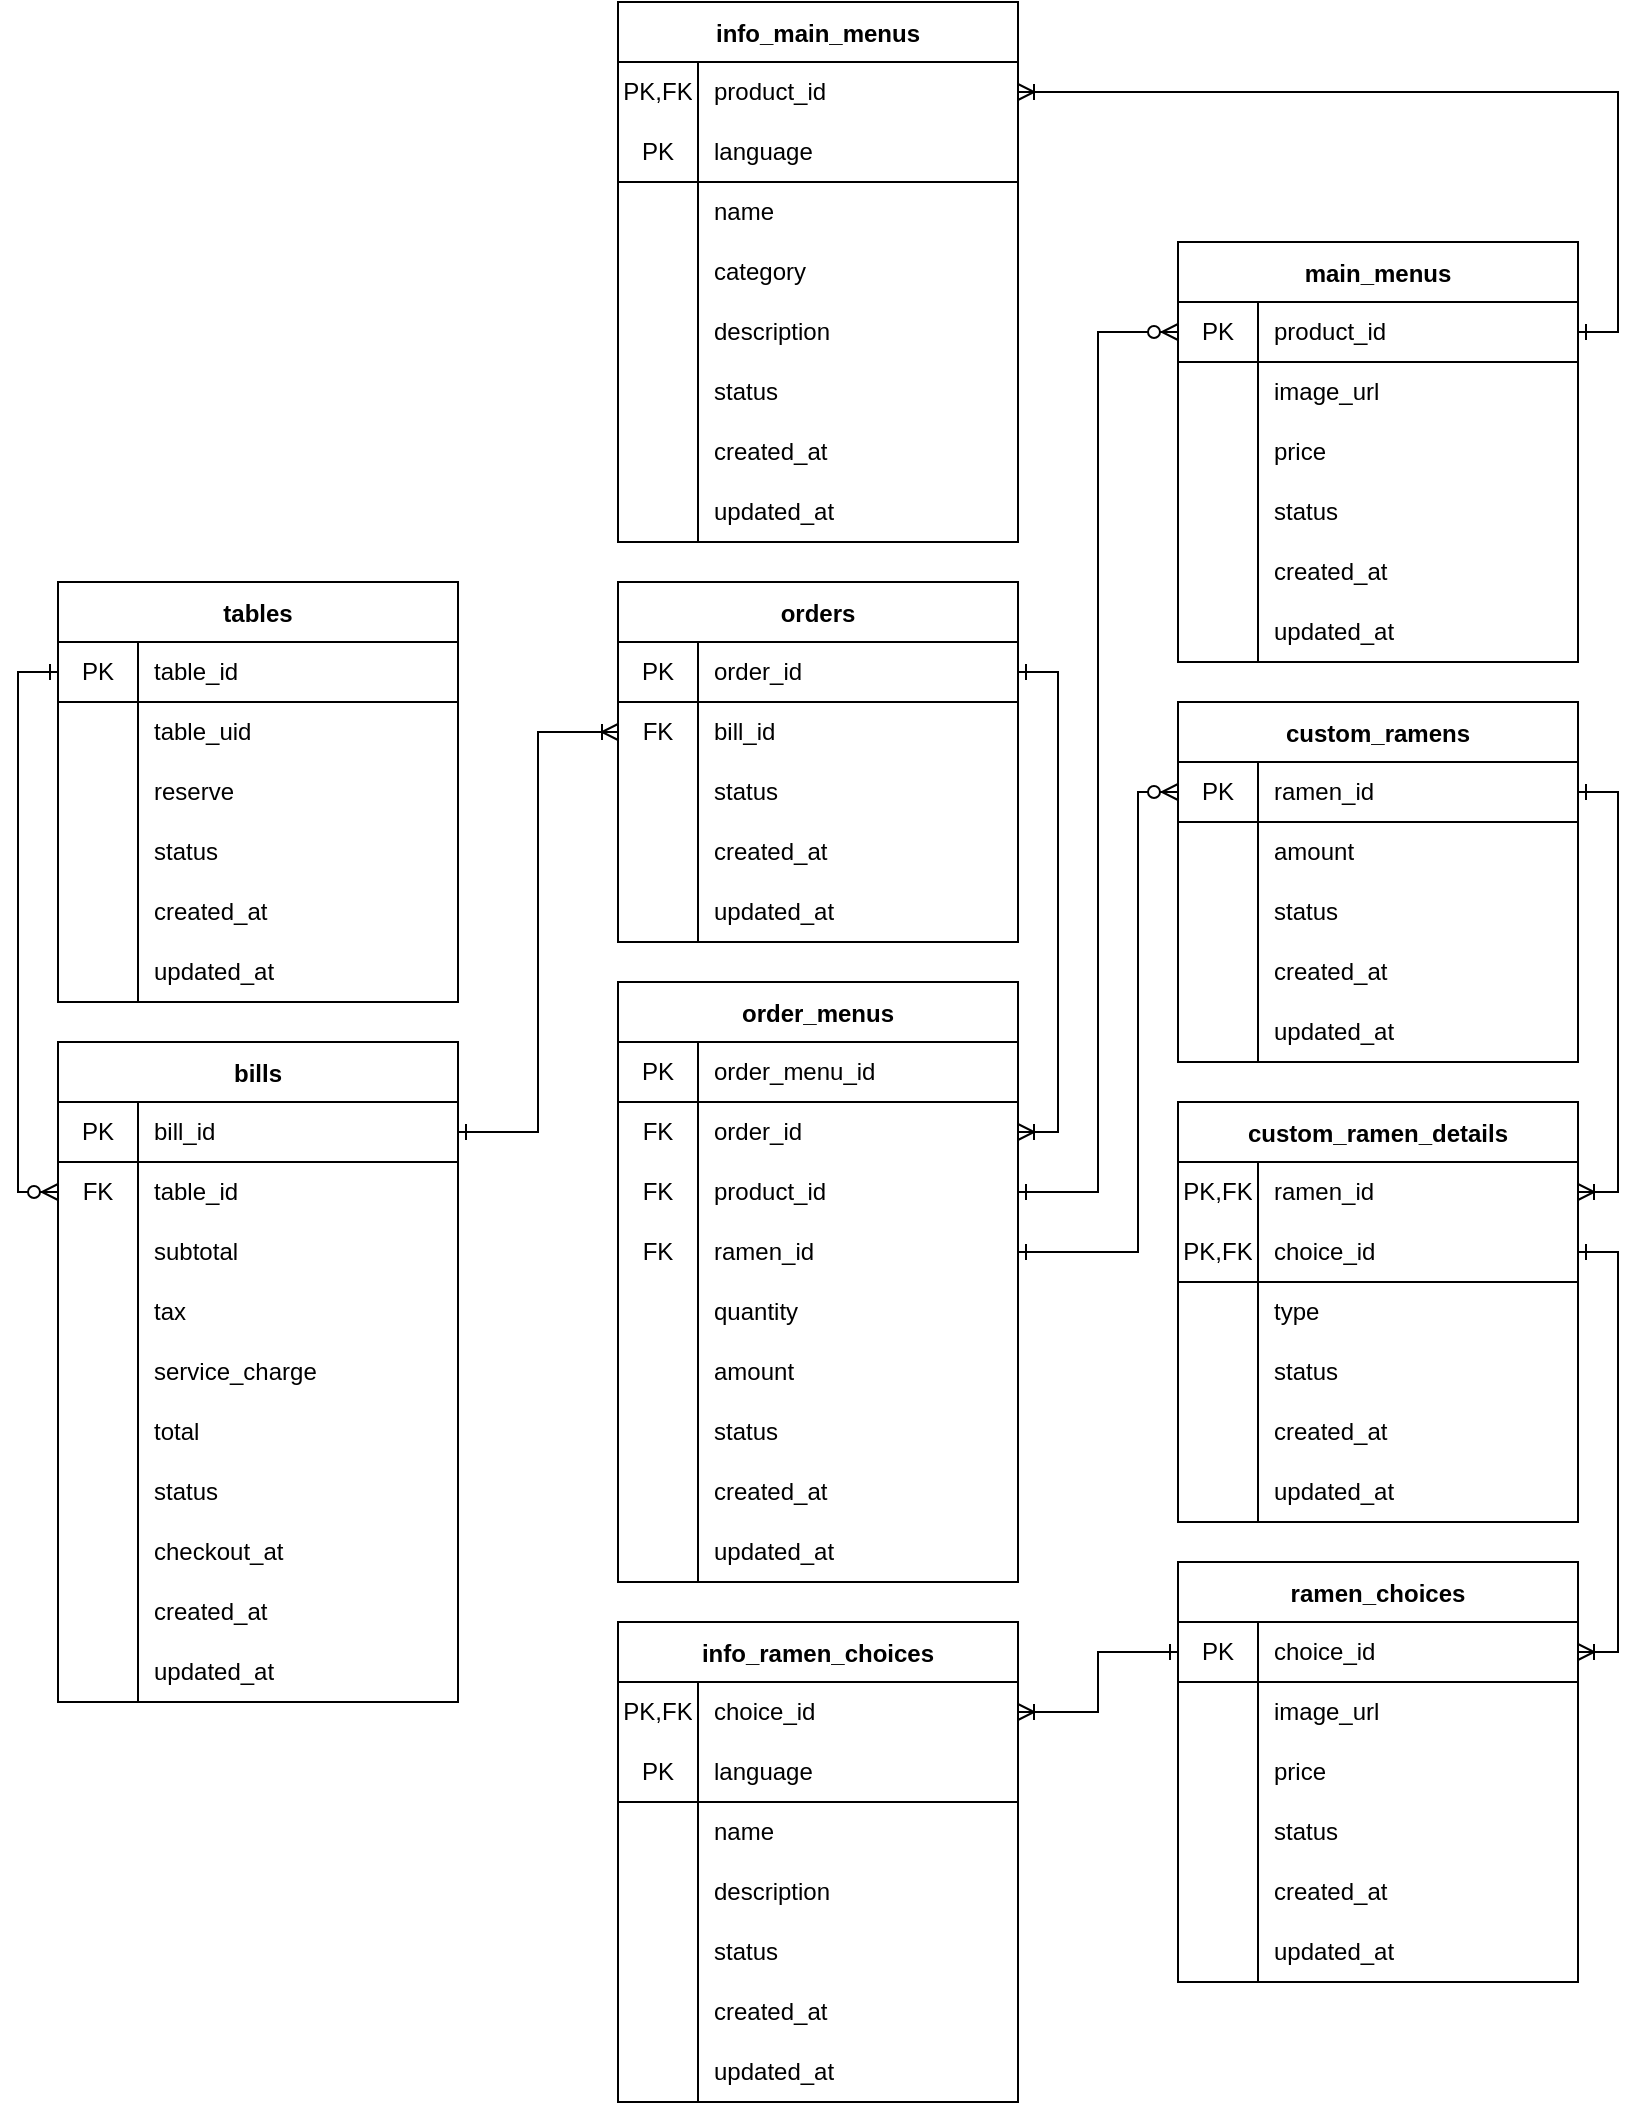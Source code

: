 <mxfile>
    <diagram id="uJ489d6tysAtEO6ksIgO" name="ER Diagram">
        <mxGraphModel dx="667" dy="575" grid="1" gridSize="10" guides="1" tooltips="1" connect="1" arrows="1" fold="1" page="1" pageScale="1" pageWidth="1654" pageHeight="1169" math="0" shadow="0">
            <root>
                <mxCell id="0"/>
                <mxCell id="1" parent="0"/>
                <mxCell id="2" value="tables" style="shape=table;startSize=30;container=1;collapsible=0;childLayout=tableLayout;fixedRows=1;rowLines=0;fontStyle=1;align=center;" parent="1" vertex="1">
                    <mxGeometry x="120" y="320" width="200" height="210" as="geometry"/>
                </mxCell>
                <mxCell id="3" value="" style="shape=partialRectangle;html=1;whiteSpace=wrap;collapsible=0;dropTarget=0;pointerEvents=0;fillColor=none;top=0;left=0;bottom=1;right=0;points=[[0,0.5],[1,0.5]];portConstraint=eastwest;" parent="2" vertex="1">
                    <mxGeometry y="30" width="200" height="30" as="geometry"/>
                </mxCell>
                <mxCell id="4" value="PK" style="shape=partialRectangle;html=1;whiteSpace=wrap;connectable=0;fillColor=none;top=0;left=0;bottom=0;right=0;overflow=hidden;" parent="3" vertex="1">
                    <mxGeometry width="40" height="30" as="geometry"/>
                </mxCell>
                <mxCell id="5" value="table_id" style="shape=partialRectangle;html=1;whiteSpace=wrap;connectable=0;fillColor=none;top=0;left=0;bottom=0;right=0;align=left;spacingLeft=6;overflow=hidden;" parent="3" vertex="1">
                    <mxGeometry x="40" width="160" height="30" as="geometry"/>
                </mxCell>
                <mxCell id="413" value="" style="shape=partialRectangle;html=1;whiteSpace=wrap;collapsible=0;dropTarget=0;pointerEvents=0;fillColor=none;top=0;left=0;bottom=0;right=0;points=[[0,0.5],[1,0.5]];portConstraint=eastwest;" parent="2" vertex="1">
                    <mxGeometry y="60" width="200" height="30" as="geometry"/>
                </mxCell>
                <mxCell id="414" value="" style="shape=partialRectangle;html=1;whiteSpace=wrap;connectable=0;fillColor=none;top=0;left=0;bottom=0;right=0;overflow=hidden;" parent="413" vertex="1">
                    <mxGeometry width="40" height="30" as="geometry"/>
                </mxCell>
                <mxCell id="415" value="table_uid" style="shape=partialRectangle;html=1;whiteSpace=wrap;connectable=0;fillColor=none;top=0;left=0;bottom=0;right=0;align=left;spacingLeft=6;overflow=hidden;" parent="413" vertex="1">
                    <mxGeometry x="40" width="160" height="30" as="geometry"/>
                </mxCell>
                <mxCell id="9" value="" style="shape=partialRectangle;html=1;whiteSpace=wrap;collapsible=0;dropTarget=0;pointerEvents=0;fillColor=none;top=0;left=0;bottom=0;right=0;points=[[0,0.5],[1,0.5]];portConstraint=eastwest;" parent="2" vertex="1">
                    <mxGeometry y="90" width="200" height="30" as="geometry"/>
                </mxCell>
                <mxCell id="10" value="" style="shape=partialRectangle;html=1;whiteSpace=wrap;connectable=0;fillColor=none;top=0;left=0;bottom=0;right=0;overflow=hidden;" parent="9" vertex="1">
                    <mxGeometry width="40" height="30" as="geometry"/>
                </mxCell>
                <mxCell id="11" value="reserve" style="shape=partialRectangle;html=1;whiteSpace=wrap;connectable=0;fillColor=none;top=0;left=0;bottom=0;right=0;align=left;spacingLeft=6;overflow=hidden;" parent="9" vertex="1">
                    <mxGeometry x="40" width="160" height="30" as="geometry"/>
                </mxCell>
                <mxCell id="15" value="" style="shape=partialRectangle;html=1;whiteSpace=wrap;collapsible=0;dropTarget=0;pointerEvents=0;fillColor=none;top=0;left=0;bottom=0;right=0;points=[[0,0.5],[1,0.5]];portConstraint=eastwest;" parent="2" vertex="1">
                    <mxGeometry y="120" width="200" height="30" as="geometry"/>
                </mxCell>
                <mxCell id="16" value="" style="shape=partialRectangle;html=1;whiteSpace=wrap;connectable=0;fillColor=none;top=0;left=0;bottom=0;right=0;overflow=hidden;" parent="15" vertex="1">
                    <mxGeometry width="40" height="30" as="geometry"/>
                </mxCell>
                <mxCell id="17" value="status" style="shape=partialRectangle;html=1;whiteSpace=wrap;connectable=0;fillColor=none;top=0;left=0;bottom=0;right=0;align=left;spacingLeft=6;overflow=hidden;" parent="15" vertex="1">
                    <mxGeometry x="40" width="160" height="30" as="geometry"/>
                </mxCell>
                <mxCell id="18" value="" style="shape=partialRectangle;html=1;whiteSpace=wrap;collapsible=0;dropTarget=0;pointerEvents=0;fillColor=none;top=0;left=0;bottom=0;right=0;points=[[0,0.5],[1,0.5]];portConstraint=eastwest;" parent="2" vertex="1">
                    <mxGeometry y="150" width="200" height="30" as="geometry"/>
                </mxCell>
                <mxCell id="19" value="" style="shape=partialRectangle;html=1;whiteSpace=wrap;connectable=0;fillColor=none;top=0;left=0;bottom=0;right=0;overflow=hidden;" parent="18" vertex="1">
                    <mxGeometry width="40" height="30" as="geometry"/>
                </mxCell>
                <mxCell id="20" value="created_at" style="shape=partialRectangle;html=1;whiteSpace=wrap;connectable=0;fillColor=none;top=0;left=0;bottom=0;right=0;align=left;spacingLeft=6;overflow=hidden;" parent="18" vertex="1">
                    <mxGeometry x="40" width="160" height="30" as="geometry"/>
                </mxCell>
                <mxCell id="12" value="" style="shape=partialRectangle;html=1;whiteSpace=wrap;collapsible=0;dropTarget=0;pointerEvents=0;fillColor=none;top=0;left=0;bottom=0;right=0;points=[[0,0.5],[1,0.5]];portConstraint=eastwest;" parent="2" vertex="1">
                    <mxGeometry y="180" width="200" height="30" as="geometry"/>
                </mxCell>
                <mxCell id="13" value="" style="shape=partialRectangle;html=1;whiteSpace=wrap;connectable=0;fillColor=none;top=0;left=0;bottom=0;right=0;overflow=hidden;" parent="12" vertex="1">
                    <mxGeometry width="40" height="30" as="geometry"/>
                </mxCell>
                <mxCell id="14" value="updated_at" style="shape=partialRectangle;html=1;whiteSpace=wrap;connectable=0;fillColor=none;top=0;left=0;bottom=0;right=0;align=left;spacingLeft=6;overflow=hidden;" parent="12" vertex="1">
                    <mxGeometry x="40" width="160" height="30" as="geometry"/>
                </mxCell>
                <mxCell id="21" value="ramen_choices" style="shape=table;startSize=30;container=1;collapsible=0;childLayout=tableLayout;fixedRows=1;rowLines=0;fontStyle=1;align=center;" parent="1" vertex="1">
                    <mxGeometry x="680" y="810" width="200" height="210" as="geometry"/>
                </mxCell>
                <mxCell id="22" value="" style="shape=partialRectangle;html=1;whiteSpace=wrap;collapsible=0;dropTarget=0;pointerEvents=0;fillColor=none;top=0;left=0;bottom=1;right=0;points=[[0,0.5],[1,0.5]];portConstraint=eastwest;" parent="21" vertex="1">
                    <mxGeometry y="30" width="200" height="30" as="geometry"/>
                </mxCell>
                <mxCell id="23" value="PK" style="shape=partialRectangle;html=1;whiteSpace=wrap;connectable=0;fillColor=none;top=0;left=0;bottom=0;right=0;overflow=hidden;" parent="22" vertex="1">
                    <mxGeometry width="40" height="30" as="geometry"/>
                </mxCell>
                <mxCell id="24" value="choice_id" style="shape=partialRectangle;html=1;whiteSpace=wrap;connectable=0;fillColor=none;top=0;left=0;bottom=0;right=0;align=left;spacingLeft=6;overflow=hidden;" parent="22" vertex="1">
                    <mxGeometry x="40" width="160" height="30" as="geometry"/>
                </mxCell>
                <mxCell id="110" value="" style="shape=partialRectangle;html=1;whiteSpace=wrap;collapsible=0;dropTarget=0;pointerEvents=0;fillColor=none;top=0;left=0;bottom=0;right=0;points=[[0,0.5],[1,0.5]];portConstraint=eastwest;" parent="21" vertex="1">
                    <mxGeometry y="60" width="200" height="30" as="geometry"/>
                </mxCell>
                <mxCell id="111" value="" style="shape=partialRectangle;html=1;whiteSpace=wrap;connectable=0;fillColor=none;top=0;left=0;bottom=0;right=0;overflow=hidden;" parent="110" vertex="1">
                    <mxGeometry width="40" height="30" as="geometry"/>
                </mxCell>
                <mxCell id="112" value="image_url" style="shape=partialRectangle;html=1;whiteSpace=wrap;connectable=0;fillColor=none;top=0;left=0;bottom=0;right=0;align=left;spacingLeft=6;overflow=hidden;" parent="110" vertex="1">
                    <mxGeometry x="40" width="160" height="30" as="geometry"/>
                </mxCell>
                <mxCell id="113" value="" style="shape=partialRectangle;html=1;whiteSpace=wrap;collapsible=0;dropTarget=0;pointerEvents=0;fillColor=none;top=0;left=0;bottom=0;right=0;points=[[0,0.5],[1,0.5]];portConstraint=eastwest;" parent="21" vertex="1">
                    <mxGeometry y="90" width="200" height="30" as="geometry"/>
                </mxCell>
                <mxCell id="114" value="" style="shape=partialRectangle;html=1;whiteSpace=wrap;connectable=0;fillColor=none;top=0;left=0;bottom=0;right=0;overflow=hidden;" parent="113" vertex="1">
                    <mxGeometry width="40" height="30" as="geometry"/>
                </mxCell>
                <mxCell id="115" value="price" style="shape=partialRectangle;html=1;whiteSpace=wrap;connectable=0;fillColor=none;top=0;left=0;bottom=0;right=0;align=left;spacingLeft=6;overflow=hidden;" parent="113" vertex="1">
                    <mxGeometry x="40" width="160" height="30" as="geometry"/>
                </mxCell>
                <mxCell id="165" value="" style="shape=partialRectangle;html=1;whiteSpace=wrap;collapsible=0;dropTarget=0;pointerEvents=0;fillColor=none;top=0;left=0;bottom=0;right=0;points=[[0,0.5],[1,0.5]];portConstraint=eastwest;" parent="21" vertex="1">
                    <mxGeometry y="120" width="200" height="30" as="geometry"/>
                </mxCell>
                <mxCell id="166" value="" style="shape=partialRectangle;html=1;whiteSpace=wrap;connectable=0;fillColor=none;top=0;left=0;bottom=0;right=0;overflow=hidden;" parent="165" vertex="1">
                    <mxGeometry width="40" height="30" as="geometry"/>
                </mxCell>
                <mxCell id="167" value="status" style="shape=partialRectangle;html=1;whiteSpace=wrap;connectable=0;fillColor=none;top=0;left=0;bottom=0;right=0;align=left;spacingLeft=6;overflow=hidden;" parent="165" vertex="1">
                    <mxGeometry x="40" width="160" height="30" as="geometry"/>
                </mxCell>
                <mxCell id="37" value="" style="shape=partialRectangle;html=1;whiteSpace=wrap;collapsible=0;dropTarget=0;pointerEvents=0;fillColor=none;top=0;left=0;bottom=0;right=0;points=[[0,0.5],[1,0.5]];portConstraint=eastwest;" parent="21" vertex="1">
                    <mxGeometry y="150" width="200" height="30" as="geometry"/>
                </mxCell>
                <mxCell id="38" value="" style="shape=partialRectangle;html=1;whiteSpace=wrap;connectable=0;fillColor=none;top=0;left=0;bottom=0;right=0;overflow=hidden;" parent="37" vertex="1">
                    <mxGeometry width="40" height="30" as="geometry"/>
                </mxCell>
                <mxCell id="39" value="created_at" style="shape=partialRectangle;html=1;whiteSpace=wrap;connectable=0;fillColor=none;top=0;left=0;bottom=0;right=0;align=left;spacingLeft=6;overflow=hidden;" parent="37" vertex="1">
                    <mxGeometry x="40" width="160" height="30" as="geometry"/>
                </mxCell>
                <mxCell id="34" value="" style="shape=partialRectangle;html=1;whiteSpace=wrap;collapsible=0;dropTarget=0;pointerEvents=0;fillColor=none;top=0;left=0;bottom=0;right=0;points=[[0,0.5],[1,0.5]];portConstraint=eastwest;" parent="21" vertex="1">
                    <mxGeometry y="180" width="200" height="30" as="geometry"/>
                </mxCell>
                <mxCell id="35" value="" style="shape=partialRectangle;html=1;whiteSpace=wrap;connectable=0;fillColor=none;top=0;left=0;bottom=0;right=0;overflow=hidden;" parent="34" vertex="1">
                    <mxGeometry width="40" height="30" as="geometry"/>
                </mxCell>
                <mxCell id="36" value="updated_at" style="shape=partialRectangle;html=1;whiteSpace=wrap;connectable=0;fillColor=none;top=0;left=0;bottom=0;right=0;align=left;spacingLeft=6;overflow=hidden;" parent="34" vertex="1">
                    <mxGeometry x="40" width="160" height="30" as="geometry"/>
                </mxCell>
                <mxCell id="40" value="bills" style="shape=table;startSize=30;container=1;collapsible=0;childLayout=tableLayout;fixedRows=1;rowLines=0;fontStyle=1;align=center;" parent="1" vertex="1">
                    <mxGeometry x="120" y="550" width="200" height="330" as="geometry"/>
                </mxCell>
                <mxCell id="41" value="" style="shape=partialRectangle;html=1;whiteSpace=wrap;collapsible=0;dropTarget=0;pointerEvents=0;fillColor=none;top=0;left=0;bottom=1;right=0;points=[[0,0.5],[1,0.5]];portConstraint=eastwest;" parent="40" vertex="1">
                    <mxGeometry y="30" width="200" height="30" as="geometry"/>
                </mxCell>
                <mxCell id="42" value="PK" style="shape=partialRectangle;html=1;whiteSpace=wrap;connectable=0;fillColor=none;top=0;left=0;bottom=0;right=0;overflow=hidden;" parent="41" vertex="1">
                    <mxGeometry width="40" height="30" as="geometry"/>
                </mxCell>
                <mxCell id="43" value="bill_id" style="shape=partialRectangle;html=1;whiteSpace=wrap;connectable=0;fillColor=none;top=0;left=0;bottom=0;right=0;align=left;spacingLeft=6;overflow=hidden;" parent="41" vertex="1">
                    <mxGeometry x="40" width="160" height="30" as="geometry"/>
                </mxCell>
                <mxCell id="47" value="" style="shape=partialRectangle;html=1;whiteSpace=wrap;collapsible=0;dropTarget=0;pointerEvents=0;fillColor=none;top=0;left=0;bottom=0;right=0;points=[[0,0.5],[1,0.5]];portConstraint=eastwest;" parent="40" vertex="1">
                    <mxGeometry y="60" width="200" height="30" as="geometry"/>
                </mxCell>
                <mxCell id="48" value="FK" style="shape=partialRectangle;html=1;whiteSpace=wrap;connectable=0;fillColor=none;top=0;left=0;bottom=0;right=0;overflow=hidden;" parent="47" vertex="1">
                    <mxGeometry width="40" height="30" as="geometry"/>
                </mxCell>
                <mxCell id="49" value="table_id&lt;br&gt;" style="shape=partialRectangle;html=1;whiteSpace=wrap;connectable=0;fillColor=none;top=0;left=0;bottom=0;right=0;align=left;spacingLeft=6;overflow=hidden;" parent="47" vertex="1">
                    <mxGeometry x="40" width="160" height="30" as="geometry"/>
                </mxCell>
                <mxCell id="50" value="" style="shape=partialRectangle;html=1;whiteSpace=wrap;collapsible=0;dropTarget=0;pointerEvents=0;fillColor=none;top=0;left=0;bottom=0;right=0;points=[[0,0.5],[1,0.5]];portConstraint=eastwest;" parent="40" vertex="1">
                    <mxGeometry y="90" width="200" height="30" as="geometry"/>
                </mxCell>
                <mxCell id="51" value="" style="shape=partialRectangle;html=1;whiteSpace=wrap;connectable=0;fillColor=none;top=0;left=0;bottom=0;right=0;overflow=hidden;" parent="50" vertex="1">
                    <mxGeometry width="40" height="30" as="geometry"/>
                </mxCell>
                <mxCell id="52" value="subtotal" style="shape=partialRectangle;html=1;whiteSpace=wrap;connectable=0;fillColor=none;top=0;left=0;bottom=0;right=0;align=left;spacingLeft=6;overflow=hidden;" parent="50" vertex="1">
                    <mxGeometry x="40" width="160" height="30" as="geometry"/>
                </mxCell>
                <mxCell id="53" value="" style="shape=partialRectangle;html=1;whiteSpace=wrap;collapsible=0;dropTarget=0;pointerEvents=0;fillColor=none;top=0;left=0;bottom=0;right=0;points=[[0,0.5],[1,0.5]];portConstraint=eastwest;" parent="40" vertex="1">
                    <mxGeometry y="120" width="200" height="30" as="geometry"/>
                </mxCell>
                <mxCell id="54" value="" style="shape=partialRectangle;html=1;whiteSpace=wrap;connectable=0;fillColor=none;top=0;left=0;bottom=0;right=0;overflow=hidden;" parent="53" vertex="1">
                    <mxGeometry width="40" height="30" as="geometry"/>
                </mxCell>
                <mxCell id="55" value="tax" style="shape=partialRectangle;html=1;whiteSpace=wrap;connectable=0;fillColor=none;top=0;left=0;bottom=0;right=0;align=left;spacingLeft=6;overflow=hidden;" parent="53" vertex="1">
                    <mxGeometry x="40" width="160" height="30" as="geometry"/>
                </mxCell>
                <mxCell id="56" value="" style="shape=partialRectangle;html=1;whiteSpace=wrap;collapsible=0;dropTarget=0;pointerEvents=0;fillColor=none;top=0;left=0;bottom=0;right=0;points=[[0,0.5],[1,0.5]];portConstraint=eastwest;" parent="40" vertex="1">
                    <mxGeometry y="150" width="200" height="30" as="geometry"/>
                </mxCell>
                <mxCell id="57" value="" style="shape=partialRectangle;html=1;whiteSpace=wrap;connectable=0;fillColor=none;top=0;left=0;bottom=0;right=0;overflow=hidden;" parent="56" vertex="1">
                    <mxGeometry width="40" height="30" as="geometry"/>
                </mxCell>
                <mxCell id="58" value="service_charge" style="shape=partialRectangle;html=1;whiteSpace=wrap;connectable=0;fillColor=none;top=0;left=0;bottom=0;right=0;align=left;spacingLeft=6;overflow=hidden;" parent="56" vertex="1">
                    <mxGeometry x="40" width="160" height="30" as="geometry"/>
                </mxCell>
                <mxCell id="59" value="" style="shape=partialRectangle;html=1;whiteSpace=wrap;collapsible=0;dropTarget=0;pointerEvents=0;fillColor=none;top=0;left=0;bottom=0;right=0;points=[[0,0.5],[1,0.5]];portConstraint=eastwest;" parent="40" vertex="1">
                    <mxGeometry y="180" width="200" height="30" as="geometry"/>
                </mxCell>
                <mxCell id="60" value="" style="shape=partialRectangle;html=1;whiteSpace=wrap;connectable=0;fillColor=none;top=0;left=0;bottom=0;right=0;overflow=hidden;" parent="59" vertex="1">
                    <mxGeometry width="40" height="30" as="geometry"/>
                </mxCell>
                <mxCell id="61" value="total" style="shape=partialRectangle;html=1;whiteSpace=wrap;connectable=0;fillColor=none;top=0;left=0;bottom=0;right=0;align=left;spacingLeft=6;overflow=hidden;" parent="59" vertex="1">
                    <mxGeometry x="40" width="160" height="30" as="geometry"/>
                </mxCell>
                <mxCell id="65" value="" style="shape=partialRectangle;html=1;whiteSpace=wrap;collapsible=0;dropTarget=0;pointerEvents=0;fillColor=none;top=0;left=0;bottom=0;right=0;points=[[0,0.5],[1,0.5]];portConstraint=eastwest;" parent="40" vertex="1">
                    <mxGeometry y="210" width="200" height="30" as="geometry"/>
                </mxCell>
                <mxCell id="66" value="" style="shape=partialRectangle;html=1;whiteSpace=wrap;connectable=0;fillColor=none;top=0;left=0;bottom=0;right=0;overflow=hidden;" parent="65" vertex="1">
                    <mxGeometry width="40" height="30" as="geometry"/>
                </mxCell>
                <mxCell id="67" value="status" style="shape=partialRectangle;html=1;whiteSpace=wrap;connectable=0;fillColor=none;top=0;left=0;bottom=0;right=0;align=left;spacingLeft=6;overflow=hidden;" parent="65" vertex="1">
                    <mxGeometry x="40" width="160" height="30" as="geometry"/>
                </mxCell>
                <mxCell id="392" value="" style="shape=partialRectangle;html=1;whiteSpace=wrap;collapsible=0;dropTarget=0;pointerEvents=0;fillColor=none;top=0;left=0;bottom=0;right=0;points=[[0,0.5],[1,0.5]];portConstraint=eastwest;" parent="40" vertex="1">
                    <mxGeometry y="240" width="200" height="30" as="geometry"/>
                </mxCell>
                <mxCell id="393" value="" style="shape=partialRectangle;html=1;whiteSpace=wrap;connectable=0;fillColor=none;top=0;left=0;bottom=0;right=0;overflow=hidden;" parent="392" vertex="1">
                    <mxGeometry width="40" height="30" as="geometry"/>
                </mxCell>
                <mxCell id="394" value="checkout_at" style="shape=partialRectangle;html=1;whiteSpace=wrap;connectable=0;fillColor=none;top=0;left=0;bottom=0;right=0;align=left;spacingLeft=6;overflow=hidden;" parent="392" vertex="1">
                    <mxGeometry x="40" width="160" height="30" as="geometry"/>
                </mxCell>
                <mxCell id="73" value="" style="shape=partialRectangle;html=1;whiteSpace=wrap;collapsible=0;dropTarget=0;pointerEvents=0;fillColor=none;top=0;left=0;bottom=0;right=0;points=[[0,0.5],[1,0.5]];portConstraint=eastwest;" parent="40" vertex="1">
                    <mxGeometry y="270" width="200" height="30" as="geometry"/>
                </mxCell>
                <mxCell id="74" value="" style="shape=partialRectangle;html=1;whiteSpace=wrap;connectable=0;fillColor=none;top=0;left=0;bottom=0;right=0;overflow=hidden;" parent="73" vertex="1">
                    <mxGeometry width="40" height="30" as="geometry"/>
                </mxCell>
                <mxCell id="75" value="created_at" style="shape=partialRectangle;html=1;whiteSpace=wrap;connectable=0;fillColor=none;top=0;left=0;bottom=0;right=0;align=left;spacingLeft=6;overflow=hidden;" parent="73" vertex="1">
                    <mxGeometry x="40" width="160" height="30" as="geometry"/>
                </mxCell>
                <mxCell id="68" value="" style="shape=partialRectangle;html=1;whiteSpace=wrap;collapsible=0;dropTarget=0;pointerEvents=0;fillColor=none;top=0;left=0;bottom=0;right=0;points=[[0,0.5],[1,0.5]];portConstraint=eastwest;" parent="40" vertex="1">
                    <mxGeometry y="300" width="200" height="30" as="geometry"/>
                </mxCell>
                <mxCell id="69" value="" style="shape=partialRectangle;html=1;whiteSpace=wrap;connectable=0;fillColor=none;top=0;left=0;bottom=0;right=0;overflow=hidden;" parent="68" vertex="1">
                    <mxGeometry width="40" height="30" as="geometry"/>
                </mxCell>
                <mxCell id="70" value="updated_at" style="shape=partialRectangle;html=1;whiteSpace=wrap;connectable=0;fillColor=none;top=0;left=0;bottom=0;right=0;align=left;spacingLeft=6;overflow=hidden;" parent="68" vertex="1">
                    <mxGeometry x="40" width="160" height="30" as="geometry"/>
                </mxCell>
                <mxCell id="264" style="edgeStyle=orthogonalEdgeStyle;rounded=0;orthogonalLoop=1;jettySize=auto;html=1;entryX=1;entryY=0.5;entryDx=0;entryDy=0;exitX=0;exitY=0.5;exitDx=0;exitDy=0;endArrow=ERone;endFill=0;startArrow=ERoneToMany;startFill=0;" parent="1" source="83" target="41" edge="1">
                    <mxGeometry relative="1" as="geometry"/>
                </mxCell>
                <mxCell id="76" value="orders" style="shape=table;startSize=30;container=1;collapsible=0;childLayout=tableLayout;fixedRows=1;rowLines=0;fontStyle=1;align=center;" parent="1" vertex="1">
                    <mxGeometry x="400" y="320" width="200" height="180" as="geometry"/>
                </mxCell>
                <mxCell id="77" value="" style="shape=partialRectangle;html=1;whiteSpace=wrap;collapsible=0;dropTarget=0;pointerEvents=0;fillColor=none;top=0;left=0;bottom=1;right=0;points=[[0,0.5],[1,0.5]];portConstraint=eastwest;" parent="76" vertex="1">
                    <mxGeometry y="30" width="200" height="30" as="geometry"/>
                </mxCell>
                <mxCell id="78" value="PK" style="shape=partialRectangle;html=1;whiteSpace=wrap;connectable=0;fillColor=none;top=0;left=0;bottom=0;right=0;overflow=hidden;" parent="77" vertex="1">
                    <mxGeometry width="40" height="30" as="geometry"/>
                </mxCell>
                <mxCell id="79" value="order_id" style="shape=partialRectangle;html=1;whiteSpace=wrap;connectable=0;fillColor=none;top=0;left=0;bottom=0;right=0;align=left;spacingLeft=6;overflow=hidden;" parent="77" vertex="1">
                    <mxGeometry x="40" width="160" height="30" as="geometry"/>
                </mxCell>
                <mxCell id="83" value="" style="shape=partialRectangle;html=1;whiteSpace=wrap;collapsible=0;dropTarget=0;pointerEvents=0;fillColor=none;top=0;left=0;bottom=0;right=0;points=[[0,0.5],[1,0.5]];portConstraint=eastwest;" parent="76" vertex="1">
                    <mxGeometry y="60" width="200" height="30" as="geometry"/>
                </mxCell>
                <mxCell id="84" value="FK" style="shape=partialRectangle;html=1;whiteSpace=wrap;connectable=0;fillColor=none;top=0;left=0;bottom=0;right=0;overflow=hidden;" parent="83" vertex="1">
                    <mxGeometry width="40" height="30" as="geometry"/>
                </mxCell>
                <mxCell id="85" value="bill_id" style="shape=partialRectangle;html=1;whiteSpace=wrap;connectable=0;fillColor=none;top=0;left=0;bottom=0;right=0;align=left;spacingLeft=6;overflow=hidden;" parent="83" vertex="1">
                    <mxGeometry x="40" width="160" height="30" as="geometry"/>
                </mxCell>
                <mxCell id="89" value="" style="shape=partialRectangle;html=1;whiteSpace=wrap;collapsible=0;dropTarget=0;pointerEvents=0;fillColor=none;top=0;left=0;bottom=0;right=0;points=[[0,0.5],[1,0.5]];portConstraint=eastwest;" parent="76" vertex="1">
                    <mxGeometry y="90" width="200" height="30" as="geometry"/>
                </mxCell>
                <mxCell id="90" value="" style="shape=partialRectangle;html=1;whiteSpace=wrap;connectable=0;fillColor=none;top=0;left=0;bottom=0;right=0;overflow=hidden;" parent="89" vertex="1">
                    <mxGeometry width="40" height="30" as="geometry"/>
                </mxCell>
                <mxCell id="91" value="status" style="shape=partialRectangle;html=1;whiteSpace=wrap;connectable=0;fillColor=none;top=0;left=0;bottom=0;right=0;align=left;spacingLeft=6;overflow=hidden;" parent="89" vertex="1">
                    <mxGeometry x="40" width="160" height="30" as="geometry"/>
                </mxCell>
                <mxCell id="95" value="" style="shape=partialRectangle;html=1;whiteSpace=wrap;collapsible=0;dropTarget=0;pointerEvents=0;fillColor=none;top=0;left=0;bottom=0;right=0;points=[[0,0.5],[1,0.5]];portConstraint=eastwest;" parent="76" vertex="1">
                    <mxGeometry y="120" width="200" height="30" as="geometry"/>
                </mxCell>
                <mxCell id="96" value="" style="shape=partialRectangle;html=1;whiteSpace=wrap;connectable=0;fillColor=none;top=0;left=0;bottom=0;right=0;overflow=hidden;" parent="95" vertex="1">
                    <mxGeometry width="40" height="30" as="geometry"/>
                </mxCell>
                <mxCell id="97" value="created_at" style="shape=partialRectangle;html=1;whiteSpace=wrap;connectable=0;fillColor=none;top=0;left=0;bottom=0;right=0;align=left;spacingLeft=6;overflow=hidden;" parent="95" vertex="1">
                    <mxGeometry x="40" width="160" height="30" as="geometry"/>
                </mxCell>
                <mxCell id="92" value="" style="shape=partialRectangle;html=1;whiteSpace=wrap;collapsible=0;dropTarget=0;pointerEvents=0;fillColor=none;top=0;left=0;bottom=0;right=0;points=[[0,0.5],[1,0.5]];portConstraint=eastwest;" parent="76" vertex="1">
                    <mxGeometry y="150" width="200" height="30" as="geometry"/>
                </mxCell>
                <mxCell id="93" value="" style="shape=partialRectangle;html=1;whiteSpace=wrap;connectable=0;fillColor=none;top=0;left=0;bottom=0;right=0;overflow=hidden;" parent="92" vertex="1">
                    <mxGeometry width="40" height="30" as="geometry"/>
                </mxCell>
                <mxCell id="94" value="updated_at" style="shape=partialRectangle;html=1;whiteSpace=wrap;connectable=0;fillColor=none;top=0;left=0;bottom=0;right=0;align=left;spacingLeft=6;overflow=hidden;" parent="92" vertex="1">
                    <mxGeometry x="40" width="160" height="30" as="geometry"/>
                </mxCell>
                <mxCell id="118" value="order_menus" style="shape=table;startSize=30;container=1;collapsible=0;childLayout=tableLayout;fixedRows=1;rowLines=0;fontStyle=1;align=center;" parent="1" vertex="1">
                    <mxGeometry x="400" y="520" width="200" height="300" as="geometry"/>
                </mxCell>
                <mxCell id="119" value="" style="shape=partialRectangle;html=1;whiteSpace=wrap;collapsible=0;dropTarget=0;pointerEvents=0;fillColor=none;top=0;left=0;bottom=1;right=0;points=[[0,0.5],[1,0.5]];portConstraint=eastwest;" parent="118" vertex="1">
                    <mxGeometry y="30" width="200" height="30" as="geometry"/>
                </mxCell>
                <mxCell id="120" value="PK" style="shape=partialRectangle;html=1;whiteSpace=wrap;connectable=0;fillColor=none;top=0;left=0;bottom=0;right=0;overflow=hidden;" parent="119" vertex="1">
                    <mxGeometry width="40" height="30" as="geometry"/>
                </mxCell>
                <mxCell id="121" value="order_menu_id" style="shape=partialRectangle;html=1;whiteSpace=wrap;connectable=0;fillColor=none;top=0;left=0;bottom=0;right=0;align=left;spacingLeft=6;overflow=hidden;" parent="119" vertex="1">
                    <mxGeometry x="40" width="160" height="30" as="geometry"/>
                </mxCell>
                <mxCell id="211" value="" style="shape=partialRectangle;html=1;whiteSpace=wrap;collapsible=0;dropTarget=0;pointerEvents=0;fillColor=none;top=0;left=0;bottom=0;right=0;points=[[0,0.5],[1,0.5]];portConstraint=eastwest;" parent="118" vertex="1">
                    <mxGeometry y="60" width="200" height="30" as="geometry"/>
                </mxCell>
                <mxCell id="212" value="FK" style="shape=partialRectangle;html=1;whiteSpace=wrap;connectable=0;fillColor=none;top=0;left=0;bottom=0;right=0;overflow=hidden;" parent="211" vertex="1">
                    <mxGeometry width="40" height="30" as="geometry"/>
                </mxCell>
                <mxCell id="213" value="order_id" style="shape=partialRectangle;html=1;whiteSpace=wrap;connectable=0;fillColor=none;top=0;left=0;bottom=0;right=0;align=left;spacingLeft=6;overflow=hidden;" parent="211" vertex="1">
                    <mxGeometry x="40" width="160" height="30" as="geometry"/>
                </mxCell>
                <mxCell id="265" value="" style="shape=partialRectangle;html=1;whiteSpace=wrap;collapsible=0;dropTarget=0;pointerEvents=0;fillColor=none;top=0;left=0;bottom=0;right=0;points=[[0,0.5],[1,0.5]];portConstraint=eastwest;" parent="118" vertex="1">
                    <mxGeometry y="90" width="200" height="30" as="geometry"/>
                </mxCell>
                <mxCell id="266" value="FK" style="shape=partialRectangle;html=1;whiteSpace=wrap;connectable=0;fillColor=none;top=0;left=0;bottom=0;right=0;overflow=hidden;" parent="265" vertex="1">
                    <mxGeometry width="40" height="30" as="geometry"/>
                </mxCell>
                <mxCell id="267" value="product_id" style="shape=partialRectangle;html=1;whiteSpace=wrap;connectable=0;fillColor=none;top=0;left=0;bottom=0;right=0;align=left;spacingLeft=6;overflow=hidden;" parent="265" vertex="1">
                    <mxGeometry x="40" width="160" height="30" as="geometry"/>
                </mxCell>
                <mxCell id="128" value="" style="shape=partialRectangle;html=1;whiteSpace=wrap;collapsible=0;dropTarget=0;pointerEvents=0;fillColor=none;top=0;left=0;bottom=0;right=0;points=[[0,0.5],[1,0.5]];portConstraint=eastwest;" parent="118" vertex="1">
                    <mxGeometry y="120" width="200" height="30" as="geometry"/>
                </mxCell>
                <mxCell id="129" value="FK" style="shape=partialRectangle;html=1;whiteSpace=wrap;connectable=0;fillColor=none;top=0;left=0;bottom=0;right=0;overflow=hidden;" parent="128" vertex="1">
                    <mxGeometry width="40" height="30" as="geometry"/>
                </mxCell>
                <mxCell id="130" value="ramen_id" style="shape=partialRectangle;html=1;whiteSpace=wrap;connectable=0;fillColor=none;top=0;left=0;bottom=0;right=0;align=left;spacingLeft=6;overflow=hidden;" parent="128" vertex="1">
                    <mxGeometry x="40" width="160" height="30" as="geometry"/>
                </mxCell>
                <mxCell id="257" value="" style="shape=partialRectangle;html=1;whiteSpace=wrap;collapsible=0;dropTarget=0;pointerEvents=0;fillColor=none;top=0;left=0;bottom=0;right=0;points=[[0,0.5],[1,0.5]];portConstraint=eastwest;" parent="118" vertex="1">
                    <mxGeometry y="150" width="200" height="30" as="geometry"/>
                </mxCell>
                <mxCell id="258" value="" style="shape=partialRectangle;html=1;whiteSpace=wrap;connectable=0;fillColor=none;top=0;left=0;bottom=0;right=0;overflow=hidden;" parent="257" vertex="1">
                    <mxGeometry width="40" height="30" as="geometry"/>
                </mxCell>
                <mxCell id="259" value="quantity" style="shape=partialRectangle;html=1;whiteSpace=wrap;connectable=0;fillColor=none;top=0;left=0;bottom=0;right=0;align=left;spacingLeft=6;overflow=hidden;" parent="257" vertex="1">
                    <mxGeometry x="40" width="160" height="30" as="geometry"/>
                </mxCell>
                <mxCell id="260" value="" style="shape=partialRectangle;html=1;whiteSpace=wrap;collapsible=0;dropTarget=0;pointerEvents=0;fillColor=none;top=0;left=0;bottom=0;right=0;points=[[0,0.5],[1,0.5]];portConstraint=eastwest;" parent="118" vertex="1">
                    <mxGeometry y="180" width="200" height="30" as="geometry"/>
                </mxCell>
                <mxCell id="261" value="" style="shape=partialRectangle;html=1;whiteSpace=wrap;connectable=0;fillColor=none;top=0;left=0;bottom=0;right=0;overflow=hidden;" parent="260" vertex="1">
                    <mxGeometry width="40" height="30" as="geometry"/>
                </mxCell>
                <mxCell id="262" value="amount" style="shape=partialRectangle;html=1;whiteSpace=wrap;connectable=0;fillColor=none;top=0;left=0;bottom=0;right=0;align=left;spacingLeft=6;overflow=hidden;" parent="260" vertex="1">
                    <mxGeometry x="40" width="160" height="30" as="geometry"/>
                </mxCell>
                <mxCell id="131" value="" style="shape=partialRectangle;html=1;whiteSpace=wrap;collapsible=0;dropTarget=0;pointerEvents=0;fillColor=none;top=0;left=0;bottom=0;right=0;points=[[0,0.5],[1,0.5]];portConstraint=eastwest;" parent="118" vertex="1">
                    <mxGeometry y="210" width="200" height="30" as="geometry"/>
                </mxCell>
                <mxCell id="132" value="" style="shape=partialRectangle;html=1;whiteSpace=wrap;connectable=0;fillColor=none;top=0;left=0;bottom=0;right=0;overflow=hidden;" parent="131" vertex="1">
                    <mxGeometry width="40" height="30" as="geometry"/>
                </mxCell>
                <mxCell id="133" value="status" style="shape=partialRectangle;html=1;whiteSpace=wrap;connectable=0;fillColor=none;top=0;left=0;bottom=0;right=0;align=left;spacingLeft=6;overflow=hidden;" parent="131" vertex="1">
                    <mxGeometry x="40" width="160" height="30" as="geometry"/>
                </mxCell>
                <mxCell id="137" value="" style="shape=partialRectangle;html=1;whiteSpace=wrap;collapsible=0;dropTarget=0;pointerEvents=0;fillColor=none;top=0;left=0;bottom=0;right=0;points=[[0,0.5],[1,0.5]];portConstraint=eastwest;" parent="118" vertex="1">
                    <mxGeometry y="240" width="200" height="30" as="geometry"/>
                </mxCell>
                <mxCell id="138" value="" style="shape=partialRectangle;html=1;whiteSpace=wrap;connectable=0;fillColor=none;top=0;left=0;bottom=0;right=0;overflow=hidden;" parent="137" vertex="1">
                    <mxGeometry width="40" height="30" as="geometry"/>
                </mxCell>
                <mxCell id="139" value="created_at" style="shape=partialRectangle;html=1;whiteSpace=wrap;connectable=0;fillColor=none;top=0;left=0;bottom=0;right=0;align=left;spacingLeft=6;overflow=hidden;" parent="137" vertex="1">
                    <mxGeometry x="40" width="160" height="30" as="geometry"/>
                </mxCell>
                <mxCell id="134" value="" style="shape=partialRectangle;html=1;whiteSpace=wrap;collapsible=0;dropTarget=0;pointerEvents=0;fillColor=none;top=0;left=0;bottom=0;right=0;points=[[0,0.5],[1,0.5]];portConstraint=eastwest;" parent="118" vertex="1">
                    <mxGeometry y="270" width="200" height="30" as="geometry"/>
                </mxCell>
                <mxCell id="135" value="" style="shape=partialRectangle;html=1;whiteSpace=wrap;connectable=0;fillColor=none;top=0;left=0;bottom=0;right=0;overflow=hidden;" parent="134" vertex="1">
                    <mxGeometry width="40" height="30" as="geometry"/>
                </mxCell>
                <mxCell id="136" value="updated_at" style="shape=partialRectangle;html=1;whiteSpace=wrap;connectable=0;fillColor=none;top=0;left=0;bottom=0;right=0;align=left;spacingLeft=6;overflow=hidden;" parent="134" vertex="1">
                    <mxGeometry x="40" width="160" height="30" as="geometry"/>
                </mxCell>
                <mxCell id="143" value="custom_ramens" style="shape=table;startSize=30;container=1;collapsible=0;childLayout=tableLayout;fixedRows=1;rowLines=0;fontStyle=1;align=center;" parent="1" vertex="1">
                    <mxGeometry x="680" y="380" width="200" height="180" as="geometry"/>
                </mxCell>
                <mxCell id="144" value="" style="shape=partialRectangle;html=1;whiteSpace=wrap;collapsible=0;dropTarget=0;pointerEvents=0;fillColor=none;top=0;left=0;bottom=1;right=0;points=[[0,0.5],[1,0.5]];portConstraint=eastwest;" parent="143" vertex="1">
                    <mxGeometry y="30" width="200" height="30" as="geometry"/>
                </mxCell>
                <mxCell id="145" value="PK" style="shape=partialRectangle;html=1;whiteSpace=wrap;connectable=0;fillColor=none;top=0;left=0;bottom=0;right=0;overflow=hidden;" parent="144" vertex="1">
                    <mxGeometry width="40" height="30" as="geometry"/>
                </mxCell>
                <mxCell id="146" value="ramen_id" style="shape=partialRectangle;html=1;whiteSpace=wrap;connectable=0;fillColor=none;top=0;left=0;bottom=0;right=0;align=left;spacingLeft=6;overflow=hidden;" parent="144" vertex="1">
                    <mxGeometry x="40" width="160" height="30" as="geometry"/>
                </mxCell>
                <mxCell id="251" value="" style="shape=partialRectangle;html=1;whiteSpace=wrap;collapsible=0;dropTarget=0;pointerEvents=0;fillColor=none;top=0;left=0;bottom=0;right=0;points=[[0,0.5],[1,0.5]];portConstraint=eastwest;" parent="143" vertex="1">
                    <mxGeometry y="60" width="200" height="30" as="geometry"/>
                </mxCell>
                <mxCell id="252" value="" style="shape=partialRectangle;html=1;whiteSpace=wrap;connectable=0;fillColor=none;top=0;left=0;bottom=0;right=0;overflow=hidden;" parent="251" vertex="1">
                    <mxGeometry width="40" height="30" as="geometry"/>
                </mxCell>
                <mxCell id="253" value="amount" style="shape=partialRectangle;html=1;whiteSpace=wrap;connectable=0;fillColor=none;top=0;left=0;bottom=0;right=0;align=left;spacingLeft=6;overflow=hidden;" parent="251" vertex="1">
                    <mxGeometry x="40" width="160" height="30" as="geometry"/>
                </mxCell>
                <mxCell id="254" value="" style="shape=partialRectangle;html=1;whiteSpace=wrap;collapsible=0;dropTarget=0;pointerEvents=0;fillColor=none;top=0;left=0;bottom=0;right=0;points=[[0,0.5],[1,0.5]];portConstraint=eastwest;" parent="143" vertex="1">
                    <mxGeometry y="90" width="200" height="30" as="geometry"/>
                </mxCell>
                <mxCell id="255" value="" style="shape=partialRectangle;html=1;whiteSpace=wrap;connectable=0;fillColor=none;top=0;left=0;bottom=0;right=0;overflow=hidden;" parent="254" vertex="1">
                    <mxGeometry width="40" height="30" as="geometry"/>
                </mxCell>
                <mxCell id="256" value="status" style="shape=partialRectangle;html=1;whiteSpace=wrap;connectable=0;fillColor=none;top=0;left=0;bottom=0;right=0;align=left;spacingLeft=6;overflow=hidden;" parent="254" vertex="1">
                    <mxGeometry x="40" width="160" height="30" as="geometry"/>
                </mxCell>
                <mxCell id="159" value="" style="shape=partialRectangle;html=1;whiteSpace=wrap;collapsible=0;dropTarget=0;pointerEvents=0;fillColor=none;top=0;left=0;bottom=0;right=0;points=[[0,0.5],[1,0.5]];portConstraint=eastwest;" parent="143" vertex="1">
                    <mxGeometry y="120" width="200" height="30" as="geometry"/>
                </mxCell>
                <mxCell id="160" value="" style="shape=partialRectangle;html=1;whiteSpace=wrap;connectable=0;fillColor=none;top=0;left=0;bottom=0;right=0;overflow=hidden;" parent="159" vertex="1">
                    <mxGeometry width="40" height="30" as="geometry"/>
                </mxCell>
                <mxCell id="161" value="created_at" style="shape=partialRectangle;html=1;whiteSpace=wrap;connectable=0;fillColor=none;top=0;left=0;bottom=0;right=0;align=left;spacingLeft=6;overflow=hidden;" parent="159" vertex="1">
                    <mxGeometry x="40" width="160" height="30" as="geometry"/>
                </mxCell>
                <mxCell id="156" value="" style="shape=partialRectangle;html=1;whiteSpace=wrap;collapsible=0;dropTarget=0;pointerEvents=0;fillColor=none;top=0;left=0;bottom=0;right=0;points=[[0,0.5],[1,0.5]];portConstraint=eastwest;" parent="143" vertex="1">
                    <mxGeometry y="150" width="200" height="30" as="geometry"/>
                </mxCell>
                <mxCell id="157" value="" style="shape=partialRectangle;html=1;whiteSpace=wrap;connectable=0;fillColor=none;top=0;left=0;bottom=0;right=0;overflow=hidden;" parent="156" vertex="1">
                    <mxGeometry width="40" height="30" as="geometry"/>
                </mxCell>
                <mxCell id="158" value="updated_at" style="shape=partialRectangle;html=1;whiteSpace=wrap;connectable=0;fillColor=none;top=0;left=0;bottom=0;right=0;align=left;spacingLeft=6;overflow=hidden;" parent="156" vertex="1">
                    <mxGeometry x="40" width="160" height="30" as="geometry"/>
                </mxCell>
                <mxCell id="176" value="main_menus" style="shape=table;startSize=30;container=1;collapsible=0;childLayout=tableLayout;fixedRows=1;rowLines=0;fontStyle=1;align=center;" parent="1" vertex="1">
                    <mxGeometry x="680" y="150" width="200" height="210" as="geometry"/>
                </mxCell>
                <mxCell id="177" value="" style="shape=partialRectangle;html=1;whiteSpace=wrap;collapsible=0;dropTarget=0;pointerEvents=0;fillColor=none;top=0;left=0;bottom=1;right=0;points=[[0,0.5],[1,0.5]];portConstraint=eastwest;" parent="176" vertex="1">
                    <mxGeometry y="30" width="200" height="30" as="geometry"/>
                </mxCell>
                <mxCell id="178" value="PK" style="shape=partialRectangle;html=1;whiteSpace=wrap;connectable=0;fillColor=none;top=0;left=0;bottom=0;right=0;overflow=hidden;" parent="177" vertex="1">
                    <mxGeometry width="40" height="30" as="geometry"/>
                </mxCell>
                <mxCell id="179" value="product_id" style="shape=partialRectangle;html=1;whiteSpace=wrap;connectable=0;fillColor=none;top=0;left=0;bottom=0;right=0;align=left;spacingLeft=6;overflow=hidden;" parent="177" vertex="1">
                    <mxGeometry x="40" width="160" height="30" as="geometry"/>
                </mxCell>
                <mxCell id="186" value="" style="shape=partialRectangle;html=1;whiteSpace=wrap;collapsible=0;dropTarget=0;pointerEvents=0;fillColor=none;top=0;left=0;bottom=0;right=0;points=[[0,0.5],[1,0.5]];portConstraint=eastwest;" parent="176" vertex="1">
                    <mxGeometry y="60" width="200" height="30" as="geometry"/>
                </mxCell>
                <mxCell id="187" value="" style="shape=partialRectangle;html=1;whiteSpace=wrap;connectable=0;fillColor=none;top=0;left=0;bottom=0;right=0;overflow=hidden;" parent="186" vertex="1">
                    <mxGeometry width="40" height="30" as="geometry"/>
                </mxCell>
                <mxCell id="188" value="image_url" style="shape=partialRectangle;html=1;whiteSpace=wrap;connectable=0;fillColor=none;top=0;left=0;bottom=0;right=0;align=left;spacingLeft=6;overflow=hidden;" parent="186" vertex="1">
                    <mxGeometry x="40" width="160" height="30" as="geometry"/>
                </mxCell>
                <mxCell id="189" value="" style="shape=partialRectangle;html=1;whiteSpace=wrap;collapsible=0;dropTarget=0;pointerEvents=0;fillColor=none;top=0;left=0;bottom=0;right=0;points=[[0,0.5],[1,0.5]];portConstraint=eastwest;" parent="176" vertex="1">
                    <mxGeometry y="90" width="200" height="30" as="geometry"/>
                </mxCell>
                <mxCell id="190" value="" style="shape=partialRectangle;html=1;whiteSpace=wrap;connectable=0;fillColor=none;top=0;left=0;bottom=0;right=0;overflow=hidden;" parent="189" vertex="1">
                    <mxGeometry width="40" height="30" as="geometry"/>
                </mxCell>
                <mxCell id="191" value="price" style="shape=partialRectangle;html=1;whiteSpace=wrap;connectable=0;fillColor=none;top=0;left=0;bottom=0;right=0;align=left;spacingLeft=6;overflow=hidden;" parent="189" vertex="1">
                    <mxGeometry x="40" width="160" height="30" as="geometry"/>
                </mxCell>
                <mxCell id="195" value="" style="shape=partialRectangle;html=1;whiteSpace=wrap;collapsible=0;dropTarget=0;pointerEvents=0;fillColor=none;top=0;left=0;bottom=0;right=0;points=[[0,0.5],[1,0.5]];portConstraint=eastwest;" parent="176" vertex="1">
                    <mxGeometry y="120" width="200" height="30" as="geometry"/>
                </mxCell>
                <mxCell id="196" value="" style="shape=partialRectangle;html=1;whiteSpace=wrap;connectable=0;fillColor=none;top=0;left=0;bottom=0;right=0;overflow=hidden;" parent="195" vertex="1">
                    <mxGeometry width="40" height="30" as="geometry"/>
                </mxCell>
                <mxCell id="197" value="status" style="shape=partialRectangle;html=1;whiteSpace=wrap;connectable=0;fillColor=none;top=0;left=0;bottom=0;right=0;align=left;spacingLeft=6;overflow=hidden;" parent="195" vertex="1">
                    <mxGeometry x="40" width="160" height="30" as="geometry"/>
                </mxCell>
                <mxCell id="201" value="" style="shape=partialRectangle;html=1;whiteSpace=wrap;collapsible=0;dropTarget=0;pointerEvents=0;fillColor=none;top=0;left=0;bottom=0;right=0;points=[[0,0.5],[1,0.5]];portConstraint=eastwest;" parent="176" vertex="1">
                    <mxGeometry y="150" width="200" height="30" as="geometry"/>
                </mxCell>
                <mxCell id="202" value="" style="shape=partialRectangle;html=1;whiteSpace=wrap;connectable=0;fillColor=none;top=0;left=0;bottom=0;right=0;overflow=hidden;" parent="201" vertex="1">
                    <mxGeometry width="40" height="30" as="geometry"/>
                </mxCell>
                <mxCell id="203" value="created_at" style="shape=partialRectangle;html=1;whiteSpace=wrap;connectable=0;fillColor=none;top=0;left=0;bottom=0;right=0;align=left;spacingLeft=6;overflow=hidden;" parent="201" vertex="1">
                    <mxGeometry x="40" width="160" height="30" as="geometry"/>
                </mxCell>
                <mxCell id="198" value="" style="shape=partialRectangle;html=1;whiteSpace=wrap;collapsible=0;dropTarget=0;pointerEvents=0;fillColor=none;top=0;left=0;bottom=0;right=0;points=[[0,0.5],[1,0.5]];portConstraint=eastwest;" parent="176" vertex="1">
                    <mxGeometry y="180" width="200" height="30" as="geometry"/>
                </mxCell>
                <mxCell id="199" value="" style="shape=partialRectangle;html=1;whiteSpace=wrap;connectable=0;fillColor=none;top=0;left=0;bottom=0;right=0;overflow=hidden;" parent="198" vertex="1">
                    <mxGeometry width="40" height="30" as="geometry"/>
                </mxCell>
                <mxCell id="200" value="updated_at" style="shape=partialRectangle;html=1;whiteSpace=wrap;connectable=0;fillColor=none;top=0;left=0;bottom=0;right=0;align=left;spacingLeft=6;overflow=hidden;" parent="198" vertex="1">
                    <mxGeometry x="40" width="160" height="30" as="geometry"/>
                </mxCell>
                <mxCell id="263" style="edgeStyle=orthogonalEdgeStyle;rounded=0;orthogonalLoop=1;jettySize=auto;html=1;entryX=0;entryY=0.5;entryDx=0;entryDy=0;endArrow=ERone;endFill=0;startArrow=ERzeroToMany;startFill=1;" parent="1" source="47" target="3" edge="1">
                    <mxGeometry relative="1" as="geometry"/>
                </mxCell>
                <mxCell id="268" style="edgeStyle=orthogonalEdgeStyle;rounded=0;orthogonalLoop=1;jettySize=auto;html=1;entryX=1;entryY=0.5;entryDx=0;entryDy=0;exitX=1;exitY=0.5;exitDx=0;exitDy=0;endArrow=ERone;endFill=0;startArrow=ERoneToMany;startFill=0;" parent="1" source="211" target="77" edge="1">
                    <mxGeometry relative="1" as="geometry"/>
                </mxCell>
                <mxCell id="269" style="edgeStyle=orthogonalEdgeStyle;rounded=0;orthogonalLoop=1;jettySize=auto;html=1;entryX=0;entryY=0.5;entryDx=0;entryDy=0;endArrow=ERzeroToMany;endFill=1;startArrow=ERone;startFill=0;" parent="1" source="265" target="177" edge="1">
                    <mxGeometry relative="1" as="geometry"/>
                </mxCell>
                <mxCell id="270" style="edgeStyle=orthogonalEdgeStyle;rounded=0;orthogonalLoop=1;jettySize=auto;html=1;entryX=0;entryY=0.5;entryDx=0;entryDy=0;endArrow=ERzeroToMany;endFill=1;startArrow=ERone;startFill=0;exitX=1;exitY=0.5;exitDx=0;exitDy=0;" parent="1" source="128" target="144" edge="1">
                    <mxGeometry relative="1" as="geometry">
                        <Array as="points">
                            <mxPoint x="660" y="655"/>
                            <mxPoint x="660" y="425"/>
                        </Array>
                        <mxPoint x="520" y="700" as="sourcePoint"/>
                    </mxGeometry>
                </mxCell>
                <mxCell id="324" value="custom_ramen_details" style="shape=table;startSize=30;container=1;collapsible=0;childLayout=tableLayout;fixedRows=1;rowLines=0;fontStyle=1;align=center;" parent="1" vertex="1">
                    <mxGeometry x="680" y="580" width="200" height="210" as="geometry"/>
                </mxCell>
                <mxCell id="328" value="" style="shape=partialRectangle;html=1;whiteSpace=wrap;collapsible=0;dropTarget=0;pointerEvents=0;fillColor=none;top=0;left=0;bottom=0;right=0;points=[[0,0.5],[1,0.5]];portConstraint=eastwest;" parent="324" vertex="1">
                    <mxGeometry y="30" width="200" height="30" as="geometry"/>
                </mxCell>
                <mxCell id="329" value="PK,FK" style="shape=partialRectangle;html=1;whiteSpace=wrap;connectable=0;fillColor=none;top=0;left=0;bottom=0;right=0;overflow=hidden;" parent="328" vertex="1">
                    <mxGeometry width="40" height="30" as="geometry"/>
                </mxCell>
                <mxCell id="330" value="ramen_id" style="shape=partialRectangle;html=1;whiteSpace=wrap;connectable=0;fillColor=none;top=0;left=0;bottom=0;right=0;align=left;spacingLeft=6;overflow=hidden;" parent="328" vertex="1">
                    <mxGeometry x="40" width="160" height="30" as="geometry"/>
                </mxCell>
                <mxCell id="325" value="" style="shape=partialRectangle;html=1;whiteSpace=wrap;collapsible=0;dropTarget=0;pointerEvents=0;fillColor=none;top=0;left=0;bottom=1;right=0;points=[[0,0.5],[1,0.5]];portConstraint=eastwest;" parent="324" vertex="1">
                    <mxGeometry y="60" width="200" height="30" as="geometry"/>
                </mxCell>
                <mxCell id="326" value="PK,FK" style="shape=partialRectangle;html=1;whiteSpace=wrap;connectable=0;fillColor=none;top=0;left=0;bottom=0;right=0;overflow=hidden;" parent="325" vertex="1">
                    <mxGeometry width="40" height="30" as="geometry"/>
                </mxCell>
                <mxCell id="327" value="choice_id" style="shape=partialRectangle;html=1;whiteSpace=wrap;connectable=0;fillColor=none;top=0;left=0;bottom=0;right=0;align=left;spacingLeft=6;overflow=hidden;" parent="325" vertex="1">
                    <mxGeometry x="40" width="160" height="30" as="geometry"/>
                </mxCell>
                <mxCell id="331" value="" style="shape=partialRectangle;html=1;whiteSpace=wrap;collapsible=0;dropTarget=0;pointerEvents=0;fillColor=none;top=0;left=0;bottom=0;right=0;points=[[0,0.5],[1,0.5]];portConstraint=eastwest;" parent="324" vertex="1">
                    <mxGeometry y="90" width="200" height="30" as="geometry"/>
                </mxCell>
                <mxCell id="332" value="" style="shape=partialRectangle;html=1;whiteSpace=wrap;connectable=0;fillColor=none;top=0;left=0;bottom=0;right=0;overflow=hidden;" parent="331" vertex="1">
                    <mxGeometry width="40" height="30" as="geometry"/>
                </mxCell>
                <mxCell id="333" value="type" style="shape=partialRectangle;html=1;whiteSpace=wrap;connectable=0;fillColor=none;top=0;left=0;bottom=0;right=0;align=left;spacingLeft=6;overflow=hidden;" parent="331" vertex="1">
                    <mxGeometry x="40" width="160" height="30" as="geometry"/>
                </mxCell>
                <mxCell id="388" value="" style="shape=partialRectangle;html=1;whiteSpace=wrap;collapsible=0;dropTarget=0;pointerEvents=0;fillColor=none;top=0;left=0;bottom=0;right=0;points=[[0,0.5],[1,0.5]];portConstraint=eastwest;" parent="324" vertex="1">
                    <mxGeometry y="120" width="200" height="30" as="geometry"/>
                </mxCell>
                <mxCell id="389" value="" style="shape=partialRectangle;html=1;whiteSpace=wrap;connectable=0;fillColor=none;top=0;left=0;bottom=0;right=0;overflow=hidden;" parent="388" vertex="1">
                    <mxGeometry width="40" height="30" as="geometry"/>
                </mxCell>
                <mxCell id="390" value="status" style="shape=partialRectangle;html=1;whiteSpace=wrap;connectable=0;fillColor=none;top=0;left=0;bottom=0;right=0;align=left;spacingLeft=6;overflow=hidden;" parent="388" vertex="1">
                    <mxGeometry x="40" width="160" height="30" as="geometry"/>
                </mxCell>
                <mxCell id="358" value="" style="shape=partialRectangle;html=1;whiteSpace=wrap;collapsible=0;dropTarget=0;pointerEvents=0;fillColor=none;top=0;left=0;bottom=0;right=0;points=[[0,0.5],[1,0.5]];portConstraint=eastwest;" parent="324" vertex="1">
                    <mxGeometry y="150" width="200" height="30" as="geometry"/>
                </mxCell>
                <mxCell id="359" value="" style="shape=partialRectangle;html=1;whiteSpace=wrap;connectable=0;fillColor=none;top=0;left=0;bottom=0;right=0;overflow=hidden;" parent="358" vertex="1">
                    <mxGeometry width="40" height="30" as="geometry"/>
                </mxCell>
                <mxCell id="360" value="created_at" style="shape=partialRectangle;html=1;whiteSpace=wrap;connectable=0;fillColor=none;top=0;left=0;bottom=0;right=0;align=left;spacingLeft=6;overflow=hidden;" parent="358" vertex="1">
                    <mxGeometry x="40" width="160" height="30" as="geometry"/>
                </mxCell>
                <mxCell id="352" value="" style="shape=partialRectangle;html=1;whiteSpace=wrap;collapsible=0;dropTarget=0;pointerEvents=0;fillColor=none;top=0;left=0;bottom=0;right=0;points=[[0,0.5],[1,0.5]];portConstraint=eastwest;" parent="324" vertex="1">
                    <mxGeometry y="180" width="200" height="30" as="geometry"/>
                </mxCell>
                <mxCell id="353" value="" style="shape=partialRectangle;html=1;whiteSpace=wrap;connectable=0;fillColor=none;top=0;left=0;bottom=0;right=0;overflow=hidden;" parent="352" vertex="1">
                    <mxGeometry width="40" height="30" as="geometry"/>
                </mxCell>
                <mxCell id="354" value="updated_at" style="shape=partialRectangle;html=1;whiteSpace=wrap;connectable=0;fillColor=none;top=0;left=0;bottom=0;right=0;align=left;spacingLeft=6;overflow=hidden;" parent="352" vertex="1">
                    <mxGeometry x="40" width="160" height="30" as="geometry"/>
                </mxCell>
                <mxCell id="387" style="edgeStyle=orthogonalEdgeStyle;rounded=0;orthogonalLoop=1;jettySize=auto;html=1;endArrow=ERoneToMany;endFill=0;startArrow=ERone;startFill=0;exitX=1;exitY=0.5;exitDx=0;exitDy=0;entryX=1;entryY=0.5;entryDx=0;entryDy=0;" parent="1" source="325" target="22" edge="1">
                    <mxGeometry relative="1" as="geometry">
                        <Array as="points">
                            <mxPoint x="900" y="655"/>
                            <mxPoint x="900" y="855"/>
                        </Array>
                        <mxPoint x="970" y="780" as="targetPoint"/>
                    </mxGeometry>
                </mxCell>
                <mxCell id="391" style="edgeStyle=orthogonalEdgeStyle;rounded=0;orthogonalLoop=1;jettySize=auto;html=1;entryX=1;entryY=0.5;entryDx=0;entryDy=0;endArrow=ERoneToMany;endFill=0;startArrow=ERone;startFill=0;" parent="1" source="144" target="328" edge="1">
                    <mxGeometry relative="1" as="geometry">
                        <Array as="points">
                            <mxPoint x="900" y="425"/>
                            <mxPoint x="900" y="625"/>
                        </Array>
                    </mxGeometry>
                </mxCell>
                <mxCell id="471" style="edgeStyle=orthogonalEdgeStyle;rounded=0;orthogonalLoop=1;jettySize=auto;html=1;entryX=1;entryY=0.5;entryDx=0;entryDy=0;endArrow=ERoneToMany;endFill=0;startArrow=ERone;startFill=0;exitX=1;exitY=0.5;exitDx=0;exitDy=0;" parent="1" source="177" target="525" edge="1">
                    <mxGeometry relative="1" as="geometry">
                        <mxPoint x="960" y="260" as="sourcePoint"/>
                        <mxPoint x="1210" y="-140" as="targetPoint"/>
                    </mxGeometry>
                </mxCell>
                <mxCell id="489" style="edgeStyle=orthogonalEdgeStyle;rounded=0;orthogonalLoop=1;jettySize=auto;html=1;entryX=1;entryY=0.5;entryDx=0;entryDy=0;startArrow=ERone;startFill=0;endArrow=ERoneToMany;endFill=0;exitX=0;exitY=0.5;exitDx=0;exitDy=0;" parent="1" source="22" target="544" edge="1">
                    <mxGeometry relative="1" as="geometry">
                        <mxPoint x="880" y="855" as="sourcePoint"/>
                        <Array as="points">
                            <mxPoint x="640" y="855"/>
                            <mxPoint x="640" y="885"/>
                        </Array>
                    </mxGeometry>
                </mxCell>
                <mxCell id="524" value="info_main_menus" style="shape=table;startSize=30;container=1;collapsible=0;childLayout=tableLayout;fixedRows=1;rowLines=0;fontStyle=1;align=center;" parent="1" vertex="1">
                    <mxGeometry x="400" y="30" width="200" height="270" as="geometry"/>
                </mxCell>
                <mxCell id="525" value="" style="shape=partialRectangle;html=1;whiteSpace=wrap;collapsible=0;dropTarget=0;pointerEvents=0;fillColor=none;top=0;left=0;bottom=0;right=0;points=[[0,0.5],[1,0.5]];portConstraint=eastwest;" parent="524" vertex="1">
                    <mxGeometry y="30" width="200" height="30" as="geometry"/>
                </mxCell>
                <mxCell id="526" value="PK,FK" style="shape=partialRectangle;html=1;whiteSpace=wrap;connectable=0;fillColor=none;top=0;left=0;bottom=0;right=0;overflow=hidden;" parent="525" vertex="1">
                    <mxGeometry width="40" height="30" as="geometry"/>
                </mxCell>
                <mxCell id="527" value="product_id" style="shape=partialRectangle;html=1;whiteSpace=wrap;connectable=0;fillColor=none;top=0;left=0;bottom=0;right=0;align=left;spacingLeft=6;overflow=hidden;" parent="525" vertex="1">
                    <mxGeometry x="40" width="160" height="30" as="geometry"/>
                </mxCell>
                <mxCell id="528" value="" style="shape=partialRectangle;html=1;whiteSpace=wrap;collapsible=0;dropTarget=0;pointerEvents=0;fillColor=none;top=0;left=0;bottom=1;right=0;points=[[0,0.5],[1,0.5]];portConstraint=eastwest;" parent="524" vertex="1">
                    <mxGeometry y="60" width="200" height="30" as="geometry"/>
                </mxCell>
                <mxCell id="529" value="PK" style="shape=partialRectangle;html=1;whiteSpace=wrap;connectable=0;fillColor=none;top=0;left=0;bottom=0;right=0;overflow=hidden;" parent="528" vertex="1">
                    <mxGeometry width="40" height="30" as="geometry"/>
                </mxCell>
                <mxCell id="530" value="language" style="shape=partialRectangle;html=1;whiteSpace=wrap;connectable=0;fillColor=none;top=0;left=0;bottom=0;right=0;align=left;spacingLeft=6;overflow=hidden;" parent="528" vertex="1">
                    <mxGeometry x="40" width="160" height="30" as="geometry"/>
                </mxCell>
                <mxCell id="459" value="" style="shape=partialRectangle;html=1;whiteSpace=wrap;collapsible=0;dropTarget=0;pointerEvents=0;fillColor=none;top=0;left=0;bottom=0;right=0;points=[[0,0.5],[1,0.5]];portConstraint=eastwest;" parent="524" vertex="1">
                    <mxGeometry y="90" width="200" height="30" as="geometry"/>
                </mxCell>
                <mxCell id="460" value="" style="shape=partialRectangle;html=1;whiteSpace=wrap;connectable=0;fillColor=none;top=0;left=0;bottom=0;right=0;overflow=hidden;" parent="459" vertex="1">
                    <mxGeometry width="40" height="30" as="geometry"/>
                </mxCell>
                <mxCell id="461" value="name" style="shape=partialRectangle;html=1;whiteSpace=wrap;connectable=0;fillColor=none;top=0;left=0;bottom=0;right=0;align=left;spacingLeft=6;overflow=hidden;" parent="459" vertex="1">
                    <mxGeometry x="40" width="160" height="30" as="geometry"/>
                </mxCell>
                <mxCell id="462" value="" style="shape=partialRectangle;html=1;whiteSpace=wrap;collapsible=0;dropTarget=0;pointerEvents=0;fillColor=none;top=0;left=0;bottom=0;right=0;points=[[0,0.5],[1,0.5]];portConstraint=eastwest;" parent="524" vertex="1">
                    <mxGeometry y="120" width="200" height="30" as="geometry"/>
                </mxCell>
                <mxCell id="463" value="" style="shape=partialRectangle;html=1;whiteSpace=wrap;connectable=0;fillColor=none;top=0;left=0;bottom=0;right=0;overflow=hidden;" parent="462" vertex="1">
                    <mxGeometry width="40" height="30" as="geometry"/>
                </mxCell>
                <mxCell id="464" value="category" style="shape=partialRectangle;html=1;whiteSpace=wrap;connectable=0;fillColor=none;top=0;left=0;bottom=0;right=0;align=left;spacingLeft=6;overflow=hidden;" parent="462" vertex="1">
                    <mxGeometry x="40" width="160" height="30" as="geometry"/>
                </mxCell>
                <mxCell id="465" value="" style="shape=partialRectangle;html=1;whiteSpace=wrap;collapsible=0;dropTarget=0;pointerEvents=0;fillColor=none;top=0;left=0;bottom=0;right=0;points=[[0,0.5],[1,0.5]];portConstraint=eastwest;" parent="524" vertex="1">
                    <mxGeometry y="150" width="200" height="30" as="geometry"/>
                </mxCell>
                <mxCell id="466" value="" style="shape=partialRectangle;html=1;whiteSpace=wrap;connectable=0;fillColor=none;top=0;left=0;bottom=0;right=0;overflow=hidden;" parent="465" vertex="1">
                    <mxGeometry width="40" height="30" as="geometry"/>
                </mxCell>
                <mxCell id="467" value="description" style="shape=partialRectangle;html=1;whiteSpace=wrap;connectable=0;fillColor=none;top=0;left=0;bottom=0;right=0;align=left;spacingLeft=6;overflow=hidden;" parent="465" vertex="1">
                    <mxGeometry x="40" width="160" height="30" as="geometry"/>
                </mxCell>
                <mxCell id="534" value="" style="shape=partialRectangle;html=1;whiteSpace=wrap;collapsible=0;dropTarget=0;pointerEvents=0;fillColor=none;top=0;left=0;bottom=0;right=0;points=[[0,0.5],[1,0.5]];portConstraint=eastwest;" parent="524" vertex="1">
                    <mxGeometry y="180" width="200" height="30" as="geometry"/>
                </mxCell>
                <mxCell id="535" value="" style="shape=partialRectangle;html=1;whiteSpace=wrap;connectable=0;fillColor=none;top=0;left=0;bottom=0;right=0;overflow=hidden;" parent="534" vertex="1">
                    <mxGeometry width="40" height="30" as="geometry"/>
                </mxCell>
                <mxCell id="536" value="status" style="shape=partialRectangle;html=1;whiteSpace=wrap;connectable=0;fillColor=none;top=0;left=0;bottom=0;right=0;align=left;spacingLeft=6;overflow=hidden;" parent="534" vertex="1">
                    <mxGeometry x="40" width="160" height="30" as="geometry"/>
                </mxCell>
                <mxCell id="537" value="" style="shape=partialRectangle;html=1;whiteSpace=wrap;collapsible=0;dropTarget=0;pointerEvents=0;fillColor=none;top=0;left=0;bottom=0;right=0;points=[[0,0.5],[1,0.5]];portConstraint=eastwest;" parent="524" vertex="1">
                    <mxGeometry y="210" width="200" height="30" as="geometry"/>
                </mxCell>
                <mxCell id="538" value="" style="shape=partialRectangle;html=1;whiteSpace=wrap;connectable=0;fillColor=none;top=0;left=0;bottom=0;right=0;overflow=hidden;" parent="537" vertex="1">
                    <mxGeometry width="40" height="30" as="geometry"/>
                </mxCell>
                <mxCell id="539" value="created_at" style="shape=partialRectangle;html=1;whiteSpace=wrap;connectable=0;fillColor=none;top=0;left=0;bottom=0;right=0;align=left;spacingLeft=6;overflow=hidden;" parent="537" vertex="1">
                    <mxGeometry x="40" width="160" height="30" as="geometry"/>
                </mxCell>
                <mxCell id="540" value="" style="shape=partialRectangle;html=1;whiteSpace=wrap;collapsible=0;dropTarget=0;pointerEvents=0;fillColor=none;top=0;left=0;bottom=0;right=0;points=[[0,0.5],[1,0.5]];portConstraint=eastwest;" parent="524" vertex="1">
                    <mxGeometry y="240" width="200" height="30" as="geometry"/>
                </mxCell>
                <mxCell id="541" value="" style="shape=partialRectangle;html=1;whiteSpace=wrap;connectable=0;fillColor=none;top=0;left=0;bottom=0;right=0;overflow=hidden;" parent="540" vertex="1">
                    <mxGeometry width="40" height="30" as="geometry"/>
                </mxCell>
                <mxCell id="542" value="updated_at" style="shape=partialRectangle;html=1;whiteSpace=wrap;connectable=0;fillColor=none;top=0;left=0;bottom=0;right=0;align=left;spacingLeft=6;overflow=hidden;" parent="540" vertex="1">
                    <mxGeometry x="40" width="160" height="30" as="geometry"/>
                </mxCell>
                <mxCell id="543" value="info_ramen_choices" style="shape=table;startSize=30;container=1;collapsible=0;childLayout=tableLayout;fixedRows=1;rowLines=0;fontStyle=1;align=center;" parent="1" vertex="1">
                    <mxGeometry x="400" y="840" width="200" height="240" as="geometry"/>
                </mxCell>
                <mxCell id="544" value="" style="shape=partialRectangle;html=1;whiteSpace=wrap;collapsible=0;dropTarget=0;pointerEvents=0;fillColor=none;top=0;left=0;bottom=0;right=0;points=[[0,0.5],[1,0.5]];portConstraint=eastwest;" parent="543" vertex="1">
                    <mxGeometry y="30" width="200" height="30" as="geometry"/>
                </mxCell>
                <mxCell id="545" value="PK,FK" style="shape=partialRectangle;html=1;whiteSpace=wrap;connectable=0;fillColor=none;top=0;left=0;bottom=0;right=0;overflow=hidden;" parent="544" vertex="1">
                    <mxGeometry width="40" height="30" as="geometry"/>
                </mxCell>
                <mxCell id="546" value="choice_id" style="shape=partialRectangle;html=1;whiteSpace=wrap;connectable=0;fillColor=none;top=0;left=0;bottom=0;right=0;align=left;spacingLeft=6;overflow=hidden;" parent="544" vertex="1">
                    <mxGeometry x="40" width="160" height="30" as="geometry"/>
                </mxCell>
                <mxCell id="547" value="" style="shape=partialRectangle;html=1;whiteSpace=wrap;collapsible=0;dropTarget=0;pointerEvents=0;fillColor=none;top=0;left=0;bottom=1;right=0;points=[[0,0.5],[1,0.5]];portConstraint=eastwest;" parent="543" vertex="1">
                    <mxGeometry y="60" width="200" height="30" as="geometry"/>
                </mxCell>
                <mxCell id="548" value="PK" style="shape=partialRectangle;html=1;whiteSpace=wrap;connectable=0;fillColor=none;top=0;left=0;bottom=0;right=0;overflow=hidden;" parent="547" vertex="1">
                    <mxGeometry width="40" height="30" as="geometry"/>
                </mxCell>
                <mxCell id="549" value="language" style="shape=partialRectangle;html=1;whiteSpace=wrap;connectable=0;fillColor=none;top=0;left=0;bottom=0;right=0;align=left;spacingLeft=6;overflow=hidden;" parent="547" vertex="1">
                    <mxGeometry x="40" width="160" height="30" as="geometry"/>
                </mxCell>
                <mxCell id="550" value="" style="shape=partialRectangle;html=1;whiteSpace=wrap;collapsible=0;dropTarget=0;pointerEvents=0;fillColor=none;top=0;left=0;bottom=0;right=0;points=[[0,0.5],[1,0.5]];portConstraint=eastwest;" parent="543" vertex="1">
                    <mxGeometry y="90" width="200" height="30" as="geometry"/>
                </mxCell>
                <mxCell id="551" value="" style="shape=partialRectangle;html=1;whiteSpace=wrap;connectable=0;fillColor=none;top=0;left=0;bottom=0;right=0;overflow=hidden;" parent="550" vertex="1">
                    <mxGeometry width="40" height="30" as="geometry"/>
                </mxCell>
                <mxCell id="552" value="name" style="shape=partialRectangle;html=1;whiteSpace=wrap;connectable=0;fillColor=none;top=0;left=0;bottom=0;right=0;align=left;spacingLeft=6;overflow=hidden;" parent="550" vertex="1">
                    <mxGeometry x="40" width="160" height="30" as="geometry"/>
                </mxCell>
                <mxCell id="556" value="" style="shape=partialRectangle;html=1;whiteSpace=wrap;collapsible=0;dropTarget=0;pointerEvents=0;fillColor=none;top=0;left=0;bottom=0;right=0;points=[[0,0.5],[1,0.5]];portConstraint=eastwest;" parent="543" vertex="1">
                    <mxGeometry y="120" width="200" height="30" as="geometry"/>
                </mxCell>
                <mxCell id="557" value="" style="shape=partialRectangle;html=1;whiteSpace=wrap;connectable=0;fillColor=none;top=0;left=0;bottom=0;right=0;overflow=hidden;" parent="556" vertex="1">
                    <mxGeometry width="40" height="30" as="geometry"/>
                </mxCell>
                <mxCell id="558" value="description" style="shape=partialRectangle;html=1;whiteSpace=wrap;connectable=0;fillColor=none;top=0;left=0;bottom=0;right=0;align=left;spacingLeft=6;overflow=hidden;" parent="556" vertex="1">
                    <mxGeometry x="40" width="160" height="30" as="geometry"/>
                </mxCell>
                <mxCell id="559" value="" style="shape=partialRectangle;html=1;whiteSpace=wrap;collapsible=0;dropTarget=0;pointerEvents=0;fillColor=none;top=0;left=0;bottom=0;right=0;points=[[0,0.5],[1,0.5]];portConstraint=eastwest;" parent="543" vertex="1">
                    <mxGeometry y="150" width="200" height="30" as="geometry"/>
                </mxCell>
                <mxCell id="560" value="" style="shape=partialRectangle;html=1;whiteSpace=wrap;connectable=0;fillColor=none;top=0;left=0;bottom=0;right=0;overflow=hidden;" parent="559" vertex="1">
                    <mxGeometry width="40" height="30" as="geometry"/>
                </mxCell>
                <mxCell id="561" value="status" style="shape=partialRectangle;html=1;whiteSpace=wrap;connectable=0;fillColor=none;top=0;left=0;bottom=0;right=0;align=left;spacingLeft=6;overflow=hidden;" parent="559" vertex="1">
                    <mxGeometry x="40" width="160" height="30" as="geometry"/>
                </mxCell>
                <mxCell id="562" value="" style="shape=partialRectangle;html=1;whiteSpace=wrap;collapsible=0;dropTarget=0;pointerEvents=0;fillColor=none;top=0;left=0;bottom=0;right=0;points=[[0,0.5],[1,0.5]];portConstraint=eastwest;" parent="543" vertex="1">
                    <mxGeometry y="180" width="200" height="30" as="geometry"/>
                </mxCell>
                <mxCell id="563" value="" style="shape=partialRectangle;html=1;whiteSpace=wrap;connectable=0;fillColor=none;top=0;left=0;bottom=0;right=0;overflow=hidden;" parent="562" vertex="1">
                    <mxGeometry width="40" height="30" as="geometry"/>
                </mxCell>
                <mxCell id="564" value="created_at" style="shape=partialRectangle;html=1;whiteSpace=wrap;connectable=0;fillColor=none;top=0;left=0;bottom=0;right=0;align=left;spacingLeft=6;overflow=hidden;" parent="562" vertex="1">
                    <mxGeometry x="40" width="160" height="30" as="geometry"/>
                </mxCell>
                <mxCell id="565" value="" style="shape=partialRectangle;html=1;whiteSpace=wrap;collapsible=0;dropTarget=0;pointerEvents=0;fillColor=none;top=0;left=0;bottom=0;right=0;points=[[0,0.5],[1,0.5]];portConstraint=eastwest;" parent="543" vertex="1">
                    <mxGeometry y="210" width="200" height="30" as="geometry"/>
                </mxCell>
                <mxCell id="566" value="" style="shape=partialRectangle;html=1;whiteSpace=wrap;connectable=0;fillColor=none;top=0;left=0;bottom=0;right=0;overflow=hidden;" parent="565" vertex="1">
                    <mxGeometry width="40" height="30" as="geometry"/>
                </mxCell>
                <mxCell id="567" value="updated_at" style="shape=partialRectangle;html=1;whiteSpace=wrap;connectable=0;fillColor=none;top=0;left=0;bottom=0;right=0;align=left;spacingLeft=6;overflow=hidden;" parent="565" vertex="1">
                    <mxGeometry x="40" width="160" height="30" as="geometry"/>
                </mxCell>
            </root>
        </mxGraphModel>
    </diagram>
    <diagram id="UB_D4_3bF93_sPcmzKFP" name="Architecture">
        <mxGraphModel dx="558" dy="262" grid="1" gridSize="10" guides="1" tooltips="1" connect="1" arrows="1" fold="1" page="1" pageScale="1" pageWidth="850" pageHeight="1100" math="0" shadow="0">
            <root>
                <mxCell id="OTNO1LHW_o7IhWaeYiP7-0"/>
                <mxCell id="OTNO1LHW_o7IhWaeYiP7-1" parent="OTNO1LHW_o7IhWaeYiP7-0"/>
                <mxCell id="YG5ANHCgk5GaPyJnMfzA-73" value="" style="group" parent="OTNO1LHW_o7IhWaeYiP7-1" connectable="0" vertex="1">
                    <mxGeometry x="30" y="80" width="1130" height="370" as="geometry"/>
                </mxCell>
                <mxCell id="YG5ANHCgk5GaPyJnMfzA-28" value="" style="group" parent="YG5ANHCgk5GaPyJnMfzA-73" connectable="0" vertex="1">
                    <mxGeometry x="190" width="300" height="370" as="geometry"/>
                </mxCell>
                <mxCell id="DYBEpCh68kAfyILHhq28-2" value="&amp;lt;&amp;lt;Subsystem&amp;gt;&amp;gt; Frontend" style="verticalAlign=top;align=left;shape=cube;size=10;direction=south;fontStyle=0;html=1;boundedLbl=1;spacingLeft=5;" parent="YG5ANHCgk5GaPyJnMfzA-28" vertex="1">
                    <mxGeometry x="10" width="290" height="370" as="geometry"/>
                </mxCell>
                <mxCell id="DYBEpCh68kAfyILHhq28-22" style="edgeStyle=orthogonalEdgeStyle;rounded=0;orthogonalLoop=1;jettySize=auto;html=1;startArrow=none;startFill=0;endArrow=halfCircle;endFill=0;" parent="YG5ANHCgk5GaPyJnMfzA-28" source="ZPm09U0hqpPt0B_QvkCa-0" edge="1">
                    <mxGeometry relative="1" as="geometry">
                        <mxPoint x="260" y="130" as="targetPoint"/>
                    </mxGeometry>
                </mxCell>
                <mxCell id="DYBEpCh68kAfyILHhq28-23" style="edgeStyle=orthogonalEdgeStyle;rounded=0;orthogonalLoop=1;jettySize=auto;html=1;startArrow=none;startFill=0;endArrow=halfCircle;endFill=0;exitX=1;exitY=0.75;exitDx=0;exitDy=0;" parent="YG5ANHCgk5GaPyJnMfzA-28" source="DYBEpCh68kAfyILHhq28-1" edge="1">
                    <mxGeometry relative="1" as="geometry">
                        <mxPoint x="260" y="240" as="targetPoint"/>
                    </mxGeometry>
                </mxCell>
                <mxCell id="DYBEpCh68kAfyILHhq28-24" style="edgeStyle=orthogonalEdgeStyle;rounded=0;orthogonalLoop=1;jettySize=auto;html=1;startArrow=none;startFill=0;endArrow=oval;endFill=1;exitX=1;exitY=0.25;exitDx=0;exitDy=0;" parent="YG5ANHCgk5GaPyJnMfzA-28" source="DYBEpCh68kAfyILHhq28-0" edge="1">
                    <mxGeometry relative="1" as="geometry">
                        <mxPoint x="260" y="240" as="targetPoint"/>
                    </mxGeometry>
                </mxCell>
                <mxCell id="DYBEpCh68kAfyILHhq28-20" value="" style="edgeStyle=orthogonalEdgeStyle;rounded=0;orthogonalLoop=1;jettySize=auto;html=1;startArrow=none;startFill=0;endArrow=oval;endFill=1;exitX=0.062;exitY=0.501;exitDx=0;exitDy=0;exitPerimeter=0;" parent="YG5ANHCgk5GaPyJnMfzA-28" source="ZPm09U0hqpPt0B_QvkCa-0" edge="1">
                    <mxGeometry as="geometry">
                        <mxPoint x="50" y="85" as="targetPoint"/>
                    </mxGeometry>
                </mxCell>
                <mxCell id="DYBEpCh68kAfyILHhq28-21" style="edgeStyle=orthogonalEdgeStyle;rounded=0;orthogonalLoop=1;jettySize=auto;html=1;entryX=1;entryY=0.25;entryDx=0;entryDy=0;startArrow=oval;startFill=1;endArrow=none;endFill=0;" parent="YG5ANHCgk5GaPyJnMfzA-28" target="DYBEpCh68kAfyILHhq28-1" edge="1">
                    <mxGeometry as="geometry">
                        <mxPoint x="260" y="130" as="sourcePoint"/>
                        <Array as="points">
                            <mxPoint x="260" y="173"/>
                            <mxPoint x="240" y="173"/>
                        </Array>
                    </mxGeometry>
                </mxCell>
                <mxCell id="ZPm09U0hqpPt0B_QvkCa-0" value="Web Interface" style="shape=module;align=left;spacingLeft=20;align=center;verticalAlign=middle;" parent="YG5ANHCgk5GaPyJnMfzA-28" vertex="1">
                    <mxGeometry x="70" y="60" width="170" height="50" as="geometry"/>
                </mxCell>
                <mxCell id="DYBEpCh68kAfyILHhq28-0" value="API Service" style="shape=module;align=left;spacingLeft=20;align=center;verticalAlign=middle;" parent="YG5ANHCgk5GaPyJnMfzA-28" vertex="1">
                    <mxGeometry x="70" y="260" width="170" height="50" as="geometry"/>
                </mxCell>
                <mxCell id="DYBEpCh68kAfyILHhq28-1" value="Store &amp; State Manager" style="shape=module;align=left;spacingLeft=20;align=center;verticalAlign=middle;" parent="YG5ANHCgk5GaPyJnMfzA-28" vertex="1">
                    <mxGeometry x="70" y="160" width="170" height="50" as="geometry"/>
                </mxCell>
                <mxCell id="DYBEpCh68kAfyILHhq28-19" style="edgeStyle=orthogonalEdgeStyle;rounded=0;orthogonalLoop=1;jettySize=auto;html=1;startArrow=none;startFill=0;endArrow=halfCircle;endFill=0;" parent="YG5ANHCgk5GaPyJnMfzA-28" source="DYBEpCh68kAfyILHhq28-5" edge="1">
                    <mxGeometry as="geometry">
                        <mxPoint x="50" y="85" as="targetPoint"/>
                    </mxGeometry>
                </mxCell>
                <mxCell id="DYBEpCh68kAfyILHhq28-5" value="&lt;span style=&quot;color: rgba(0 , 0 , 0 , 0) ; font-family: monospace ; font-size: 0px&quot;&gt;%3CmxGraphModel%3E%3Croot%3E%3CmxCell%20id%3D%220%22%2F%3E%3CmxCell%20id%3D%221%22%20parent%3D%220%22%2F%3E%3CmxCell%20id%3D%222%22%20value%3D%22%26amp%3Blt%3B%26amp%3Blt%3BSubsystem%26amp%3Bgt%3B%26amp%3Bgt%3B%20Backend%22%20style%3D%22verticalAlign%3Dtop%3Balign%3Dleft%3Bshape%3Dcube%3Bsize%3D10%3Bdirection%3Dsouth%3BfontStyle%3D0%3Bhtml%3D1%3BboundedLbl%3D1%3BspacingLeft%3D5%3B%22%20vertex%3D%221%22%20parent%3D%221%22%3E%3CmxGeometry%20x%3D%22490%22%20y%3D%2280%22%20width%3D%22290%22%20height%3D%22370%22%20as%3D%22geometry%22%2F%3E%3C%2FmxCell%3E%3C%2Froot%3E%3C%2FmxGraphModel%3E&lt;/span&gt;" style="rounded=0;whiteSpace=wrap;html=1;verticalAlign=middle;" parent="YG5ANHCgk5GaPyJnMfzA-28" vertex="1">
                    <mxGeometry y="75" width="20" height="20" as="geometry"/>
                </mxCell>
                <mxCell id="DYBEpCh68kAfyILHhq28-18" style="edgeStyle=orthogonalEdgeStyle;rounded=0;orthogonalLoop=1;jettySize=auto;html=1;entryX=0;entryY=0.5;entryDx=0;entryDy=0;startArrow=none;startFill=0;endArrow=none;endFill=0;" parent="YG5ANHCgk5GaPyJnMfzA-73" source="za6tQa-6TCmfMkPj0cJO-4" target="DYBEpCh68kAfyILHhq28-5" edge="1">
                    <mxGeometry relative="1" as="geometry"/>
                </mxCell>
                <mxCell id="za6tQa-6TCmfMkPj0cJO-4" value="QR Code Scanner" style="shape=module;align=left;spacingLeft=20;align=center;verticalAlign=middle;" parent="YG5ANHCgk5GaPyJnMfzA-73" vertex="1">
                    <mxGeometry y="60" width="170" height="50" as="geometry"/>
                </mxCell>
                <mxCell id="DYBEpCh68kAfyILHhq28-26" style="edgeStyle=orthogonalEdgeStyle;rounded=0;orthogonalLoop=1;jettySize=auto;html=1;entryX=0;entryY=0.5;entryDx=0;entryDy=0;startArrow=none;startFill=0;endArrow=none;endFill=0;exitX=1;exitY=0.75;exitDx=0;exitDy=0;" parent="YG5ANHCgk5GaPyJnMfzA-73" source="DYBEpCh68kAfyILHhq28-0" target="DYBEpCh68kAfyILHhq28-10" edge="1">
                    <mxGeometry relative="1" as="geometry">
                        <Array as="points">
                            <mxPoint x="530" y="297"/>
                            <mxPoint x="530" y="185"/>
                        </Array>
                    </mxGeometry>
                </mxCell>
                <mxCell id="YG5ANHCgk5GaPyJnMfzA-72" value="" style="group" parent="YG5ANHCgk5GaPyJnMfzA-73" connectable="0" vertex="1">
                    <mxGeometry x="560" width="570" height="370" as="geometry"/>
                </mxCell>
                <mxCell id="YG5ANHCgk5GaPyJnMfzA-43" value="" style="group" parent="YG5ANHCgk5GaPyJnMfzA-72" connectable="0" vertex="1">
                    <mxGeometry width="570" height="370" as="geometry"/>
                </mxCell>
                <mxCell id="za6tQa-6TCmfMkPj0cJO-1" value="&amp;lt;&amp;lt;Subsystem&amp;gt;&amp;gt; Backend" style="verticalAlign=top;align=left;shape=cube;size=10;direction=south;fontStyle=0;html=1;boundedLbl=1;spacingLeft=5;" parent="YG5ANHCgk5GaPyJnMfzA-43" vertex="1">
                    <mxGeometry x="10" width="560" height="370" as="geometry"/>
                </mxCell>
                <mxCell id="DYBEpCh68kAfyILHhq28-10" value="&lt;span style=&quot;color: rgba(0 , 0 , 0 , 0) ; font-family: monospace ; font-size: 0px&quot;&gt;%3CmxGraphModel%3E%3Croot%3E%3CmxCell%20id%3D%220%22%2F%3E%3CmxCell%20id%3D%221%22%20parent%3D%220%22%2F%3E%3CmxCell%20id%3D%222%22%20value%3D%22%26amp%3Blt%3B%26amp%3Blt%3BSubsystem%26amp%3Bgt%3B%26amp%3Bgt%3B%20Backend%22%20style%3D%22verticalAlign%3Dtop%3Balign%3Dleft%3Bshape%3Dcube%3Bsize%3D10%3Bdirection%3Dsouth%3BfontStyle%3D0%3Bhtml%3D1%3BboundedLbl%3D1%3BspacingLeft%3D5%3B%22%20vertex%3D%221%22%20parent%3D%221%22%3E%3CmxGeometry%20x%3D%22490%22%20y%3D%2280%22%20width%3D%22290%22%20height%3D%22370%22%20as%3D%22geometry%22%2F%3E%3C%2FmxCell%3E%3C%2Froot%3E%3C%2FmxGraphModel%3E&lt;/span&gt;" style="rounded=0;whiteSpace=wrap;html=1;verticalAlign=middle;" parent="YG5ANHCgk5GaPyJnMfzA-43" vertex="1">
                    <mxGeometry y="175" width="20" height="20" as="geometry"/>
                </mxCell>
                <mxCell id="YG5ANHCgk5GaPyJnMfzA-55" value="" style="group" parent="YG5ANHCgk5GaPyJnMfzA-43" connectable="0" vertex="1">
                    <mxGeometry x="40" y="130" width="230" height="190" as="geometry"/>
                </mxCell>
                <mxCell id="YG5ANHCgk5GaPyJnMfzA-44" value="" style="group" parent="YG5ANHCgk5GaPyJnMfzA-55" connectable="0" vertex="1">
                    <mxGeometry width="230" height="190" as="geometry"/>
                </mxCell>
                <mxCell id="YG5ANHCgk5GaPyJnMfzA-38" value="&lt;span style=&quot;color: rgba(0 , 0 , 0 , 0) ; font-family: monospace ; font-size: 0px&quot;&gt;%3CmxGraphModel%3E%3Croot%3E%3CmxCell%20id%3D%220%22%2F%3E%3CmxCell%20id%3D%221%22%20parent%3D%220%22%2F%3E%3CmxCell%20id%3D%222%22%20value%3D%22%26amp%3Blt%3B%26amp%3Blt%3BSubsystem%26amp%3Bgt%3B%26amp%3Bgt%3B%20Backend%22%20style%3D%22verticalAlign%3Dtop%3Balign%3Dleft%3Bshape%3Dcube%3Bsize%3D10%3Bdirection%3Dsouth%3BfontStyle%3D0%3Bhtml%3D1%3BboundedLbl%3D1%3BspacingLeft%3D5%3B%22%20vertex%3D%221%22%20parent%3D%221%22%3E%3CmxGeometry%20x%3D%22490%22%20y%3D%2280%22%20width%3D%22290%22%20height%3D%22370%22%20as%3D%22geometry%22%2F%3E%3C%2FmxCell%3E%3C%2Froot%3E%3C%2FmxGraphModel%3E&lt;/span&gt;" style="rounded=0;whiteSpace=wrap;html=1;verticalAlign=middle;" parent="YG5ANHCgk5GaPyJnMfzA-44" vertex="1">
                    <mxGeometry x="10" width="220" height="190" as="geometry"/>
                </mxCell>
                <mxCell id="YG5ANHCgk5GaPyJnMfzA-41" value="&lt;span style=&quot;color: rgba(0 , 0 , 0 , 0) ; font-family: monospace ; font-size: 0px&quot;&gt;%3CmxGraphModel%3E%3Croot%3E%3CmxCell%20id%3D%220%22%2F%3E%3CmxCell%20id%3D%221%22%20parent%3D%220%22%2F%3E%3CmxCell%20id%3D%222%22%20value%3D%22%26amp%3Blt%3B%26amp%3Blt%3BSubsystem%26amp%3Bgt%3B%26amp%3Bgt%3B%20Backend%22%20style%3D%22verticalAlign%3Dtop%3Balign%3Dleft%3Bshape%3Dcube%3Bsize%3D10%3Bdirection%3Dsouth%3BfontStyle%3D0%3Bhtml%3D1%3BboundedLbl%3D1%3BspacingLeft%3D5%3B%22%20vertex%3D%221%22%20parent%3D%221%22%3E%3CmxGeometry%20x%3D%22490%22%20y%3D%2280%22%20width%3D%22290%22%20height%3D%22370%22%20as%3D%22geometry%22%2F%3E%3C%2FmxCell%3E%3C%2Froot%3E%3C%2FmxGraphModel%3E&lt;/span&gt;" style="rounded=0;whiteSpace=wrap;html=1;verticalAlign=middle;" parent="YG5ANHCgk5GaPyJnMfzA-44" vertex="1">
                    <mxGeometry y="45" width="20" height="20" as="geometry"/>
                </mxCell>
                <mxCell id="YG5ANHCgk5GaPyJnMfzA-53" style="edgeStyle=orthogonalEdgeStyle;rounded=0;orthogonalLoop=1;jettySize=auto;html=1;startArrow=none;startFill=0;endArrow=halfCircle;endFill=0;exitX=1;exitY=0.75;exitDx=0;exitDy=0;" parent="YG5ANHCgk5GaPyJnMfzA-44" source="VJVpam2Pr7qU4LE_sraX-4" edge="1">
                    <mxGeometry relative="1" as="geometry">
                        <mxPoint x="210" y="100" as="targetPoint"/>
                    </mxGeometry>
                </mxCell>
                <mxCell id="VJVpam2Pr7qU4LE_sraX-4" value="Router" style="shape=module;align=left;spacingLeft=20;align=center;verticalAlign=middle;" parent="YG5ANHCgk5GaPyJnMfzA-44" vertex="1">
                    <mxGeometry x="70" y="30" width="120" height="50" as="geometry"/>
                </mxCell>
                <mxCell id="YG5ANHCgk5GaPyJnMfzA-36" value="Middleware" style="shape=module;align=left;spacingLeft=20;align=center;verticalAlign=middle;" parent="YG5ANHCgk5GaPyJnMfzA-44" vertex="1">
                    <mxGeometry x="70" y="110" width="120" height="50" as="geometry"/>
                </mxCell>
                <mxCell id="YG5ANHCgk5GaPyJnMfzA-48" style="edgeStyle=orthogonalEdgeStyle;rounded=0;orthogonalLoop=1;jettySize=auto;html=1;startArrow=none;startFill=0;endArrow=oval;endFill=1;exitX=0.085;exitY=0.502;exitDx=0;exitDy=0;exitPerimeter=0;" parent="YG5ANHCgk5GaPyJnMfzA-55" source="VJVpam2Pr7qU4LE_sraX-4" edge="1">
                    <mxGeometry relative="1" as="geometry">
                        <mxPoint x="50" y="55" as="targetPoint"/>
                    </mxGeometry>
                </mxCell>
                <mxCell id="YG5ANHCgk5GaPyJnMfzA-51" style="edgeStyle=orthogonalEdgeStyle;rounded=0;orthogonalLoop=1;jettySize=auto;html=1;startArrow=none;startFill=0;endArrow=halfCircle;endFill=0;" parent="YG5ANHCgk5GaPyJnMfzA-55" source="YG5ANHCgk5GaPyJnMfzA-41" edge="1">
                    <mxGeometry relative="1" as="geometry">
                        <mxPoint x="50" y="55" as="targetPoint"/>
                    </mxGeometry>
                </mxCell>
                <mxCell id="YG5ANHCgk5GaPyJnMfzA-54" style="edgeStyle=orthogonalEdgeStyle;rounded=0;orthogonalLoop=1;jettySize=auto;html=1;startArrow=none;startFill=0;endArrow=oval;endFill=1;" parent="YG5ANHCgk5GaPyJnMfzA-55" source="YG5ANHCgk5GaPyJnMfzA-36" edge="1">
                    <mxGeometry relative="1" as="geometry">
                        <mxPoint x="210" y="100" as="targetPoint"/>
                    </mxGeometry>
                </mxCell>
                <mxCell id="YG5ANHCgk5GaPyJnMfzA-70" style="edgeStyle=orthogonalEdgeStyle;rounded=0;orthogonalLoop=1;jettySize=auto;html=1;entryX=0;entryY=0.5;entryDx=0;entryDy=0;startArrow=none;startFill=0;endArrow=none;endFill=0;exitX=1;exitY=0.25;exitDx=0;exitDy=0;" parent="YG5ANHCgk5GaPyJnMfzA-43" source="VJVpam2Pr7qU4LE_sraX-4" target="YG5ANHCgk5GaPyJnMfzA-60" edge="1">
                    <mxGeometry relative="1" as="geometry">
                        <Array as="points">
                            <mxPoint x="290" y="173"/>
                            <mxPoint x="290" y="95"/>
                        </Array>
                    </mxGeometry>
                </mxCell>
                <mxCell id="YG5ANHCgk5GaPyJnMfzA-58" value="" style="group" parent="YG5ANHCgk5GaPyJnMfzA-43" connectable="0" vertex="1">
                    <mxGeometry x="310" y="40" width="230" height="300" as="geometry"/>
                </mxCell>
                <mxCell id="YG5ANHCgk5GaPyJnMfzA-59" value="&lt;span style=&quot;color: rgba(0 , 0 , 0 , 0) ; font-family: monospace ; font-size: 0px&quot;&gt;%3CmxGraphModel%3E%3Croot%3E%3CmxCell%20id%3D%220%22%2F%3E%3CmxCell%20id%3D%221%22%20parent%3D%220%22%2F%3E%3CmxCell%20id%3D%222%22%20value%3D%22%26amp%3Blt%3B%26amp%3Blt%3BSubsystem%26amp%3Bgt%3B%26amp%3Bgt%3B%20Backend%22%20style%3D%22verticalAlign%3Dtop%3Balign%3Dleft%3Bshape%3Dcube%3Bsize%3D10%3Bdirection%3Dsouth%3BfontStyle%3D0%3Bhtml%3D1%3BboundedLbl%3D1%3BspacingLeft%3D5%3B%22%20vertex%3D%221%22%20parent%3D%221%22%3E%3CmxGeometry%20x%3D%22490%22%20y%3D%2280%22%20width%3D%22290%22%20height%3D%22370%22%20as%3D%22geometry%22%2F%3E%3C%2FmxCell%3E%3C%2Froot%3E%3C%2FmxGraphModel%3E&lt;/span&gt;" style="rounded=0;whiteSpace=wrap;html=1;verticalAlign=middle;" parent="YG5ANHCgk5GaPyJnMfzA-58" vertex="1">
                    <mxGeometry x="10" width="220" height="280" as="geometry"/>
                </mxCell>
                <mxCell id="YG5ANHCgk5GaPyJnMfzA-60" value="&lt;span style=&quot;color: rgba(0 , 0 , 0 , 0) ; font-family: monospace ; font-size: 0px&quot;&gt;%3CmxGraphModel%3E%3Croot%3E%3CmxCell%20id%3D%220%22%2F%3E%3CmxCell%20id%3D%221%22%20parent%3D%220%22%2F%3E%3CmxCell%20id%3D%222%22%20value%3D%22%26amp%3Blt%3B%26amp%3Blt%3BSubsystem%26amp%3Bgt%3B%26amp%3Bgt%3B%20Backend%22%20style%3D%22verticalAlign%3Dtop%3Balign%3Dleft%3Bshape%3Dcube%3Bsize%3D10%3Bdirection%3Dsouth%3BfontStyle%3D0%3Bhtml%3D1%3BboundedLbl%3D1%3BspacingLeft%3D5%3B%22%20vertex%3D%221%22%20parent%3D%221%22%3E%3CmxGeometry%20x%3D%22490%22%20y%3D%2280%22%20width%3D%22290%22%20height%3D%22370%22%20as%3D%22geometry%22%2F%3E%3C%2FmxCell%3E%3C%2Froot%3E%3C%2FmxGraphModel%3E&lt;/span&gt;" style="rounded=0;whiteSpace=wrap;html=1;verticalAlign=middle;" parent="YG5ANHCgk5GaPyJnMfzA-58" vertex="1">
                    <mxGeometry y="45" width="20" height="20" as="geometry"/>
                </mxCell>
                <mxCell id="YG5ANHCgk5GaPyJnMfzA-61" style="edgeStyle=orthogonalEdgeStyle;rounded=0;orthogonalLoop=1;jettySize=auto;html=1;startArrow=none;startFill=0;endArrow=halfCircle;endFill=0;exitX=1;exitY=0.5;exitDx=0;exitDy=0;" parent="YG5ANHCgk5GaPyJnMfzA-58" source="YG5ANHCgk5GaPyJnMfzA-62" edge="1">
                    <mxGeometry relative="1" as="geometry">
                        <mxPoint x="210" y="100" as="targetPoint"/>
                    </mxGeometry>
                </mxCell>
                <mxCell id="YG5ANHCgk5GaPyJnMfzA-62" value="Controller" style="shape=module;align=left;spacingLeft=20;align=center;verticalAlign=middle;" parent="YG5ANHCgk5GaPyJnMfzA-58" vertex="1">
                    <mxGeometry x="70" y="30" width="120" height="50" as="geometry"/>
                </mxCell>
                <mxCell id="YG5ANHCgk5GaPyJnMfzA-63" value="Model" style="shape=module;align=left;spacingLeft=20;align=center;verticalAlign=middle;" parent="YG5ANHCgk5GaPyJnMfzA-58" vertex="1">
                    <mxGeometry x="70" y="110" width="120" height="50" as="geometry"/>
                </mxCell>
                <mxCell id="YG5ANHCgk5GaPyJnMfzA-67" style="edgeStyle=orthogonalEdgeStyle;rounded=0;orthogonalLoop=1;jettySize=auto;html=1;startArrow=none;startFill=0;endArrow=halfCircle;endFill=0;exitX=1;exitY=0.75;exitDx=0;exitDy=0;" parent="YG5ANHCgk5GaPyJnMfzA-58" source="YG5ANHCgk5GaPyJnMfzA-63" edge="1">
                    <mxGeometry relative="1" as="geometry">
                        <mxPoint x="210" y="180" as="targetPoint"/>
                        <mxPoint x="190" y="150" as="sourcePoint"/>
                    </mxGeometry>
                </mxCell>
                <mxCell id="YG5ANHCgk5GaPyJnMfzA-68" value="Data Store" style="shape=module;align=left;spacingLeft=20;align=center;verticalAlign=middle;" parent="YG5ANHCgk5GaPyJnMfzA-58" vertex="1">
                    <mxGeometry x="70" y="192.5" width="120" height="50" as="geometry"/>
                </mxCell>
                <mxCell id="YG5ANHCgk5GaPyJnMfzA-64" style="edgeStyle=orthogonalEdgeStyle;rounded=0;orthogonalLoop=1;jettySize=auto;html=1;startArrow=none;startFill=0;endArrow=oval;endFill=1;exitX=0.085;exitY=0.502;exitDx=0;exitDy=0;exitPerimeter=0;" parent="YG5ANHCgk5GaPyJnMfzA-43" source="YG5ANHCgk5GaPyJnMfzA-62" edge="1">
                    <mxGeometry x="900" y="120" as="geometry">
                        <mxPoint x="360" y="95" as="targetPoint"/>
                    </mxGeometry>
                </mxCell>
                <mxCell id="YG5ANHCgk5GaPyJnMfzA-65" style="edgeStyle=orthogonalEdgeStyle;rounded=0;orthogonalLoop=1;jettySize=auto;html=1;startArrow=none;startFill=0;endArrow=halfCircle;endFill=0;" parent="YG5ANHCgk5GaPyJnMfzA-43" source="YG5ANHCgk5GaPyJnMfzA-60" edge="1">
                    <mxGeometry x="900" y="120" as="geometry">
                        <mxPoint x="360" y="95" as="targetPoint"/>
                    </mxGeometry>
                </mxCell>
                <mxCell id="YG5ANHCgk5GaPyJnMfzA-66" style="edgeStyle=orthogonalEdgeStyle;rounded=0;orthogonalLoop=1;jettySize=auto;html=1;startArrow=none;startFill=0;endArrow=oval;endFill=1;exitX=1;exitY=0.25;exitDx=0;exitDy=0;" parent="YG5ANHCgk5GaPyJnMfzA-43" source="YG5ANHCgk5GaPyJnMfzA-63" edge="1">
                    <mxGeometry x="900" y="120" as="geometry">
                        <mxPoint x="520" y="140" as="targetPoint"/>
                    </mxGeometry>
                </mxCell>
                <mxCell id="YG5ANHCgk5GaPyJnMfzA-56" style="edgeStyle=orthogonalEdgeStyle;rounded=0;orthogonalLoop=1;jettySize=auto;html=1;startArrow=none;startFill=0;endArrow=none;endFill=0;" parent="YG5ANHCgk5GaPyJnMfzA-72" source="DYBEpCh68kAfyILHhq28-10" edge="1">
                    <mxGeometry relative="1" as="geometry">
                        <mxPoint x="40" y="185" as="targetPoint"/>
                    </mxGeometry>
                </mxCell>
                <mxCell id="YG5ANHCgk5GaPyJnMfzA-69" style="edgeStyle=orthogonalEdgeStyle;rounded=0;orthogonalLoop=1;jettySize=auto;html=1;startArrow=none;startFill=0;endArrow=oval;endFill=1;" parent="YG5ANHCgk5GaPyJnMfzA-72" source="YG5ANHCgk5GaPyJnMfzA-68" edge="1">
                    <mxGeometry relative="1" as="geometry">
                        <mxPoint x="520" y="220" as="targetPoint"/>
                    </mxGeometry>
                </mxCell>
            </root>
        </mxGraphModel>
    </diagram>
</mxfile>